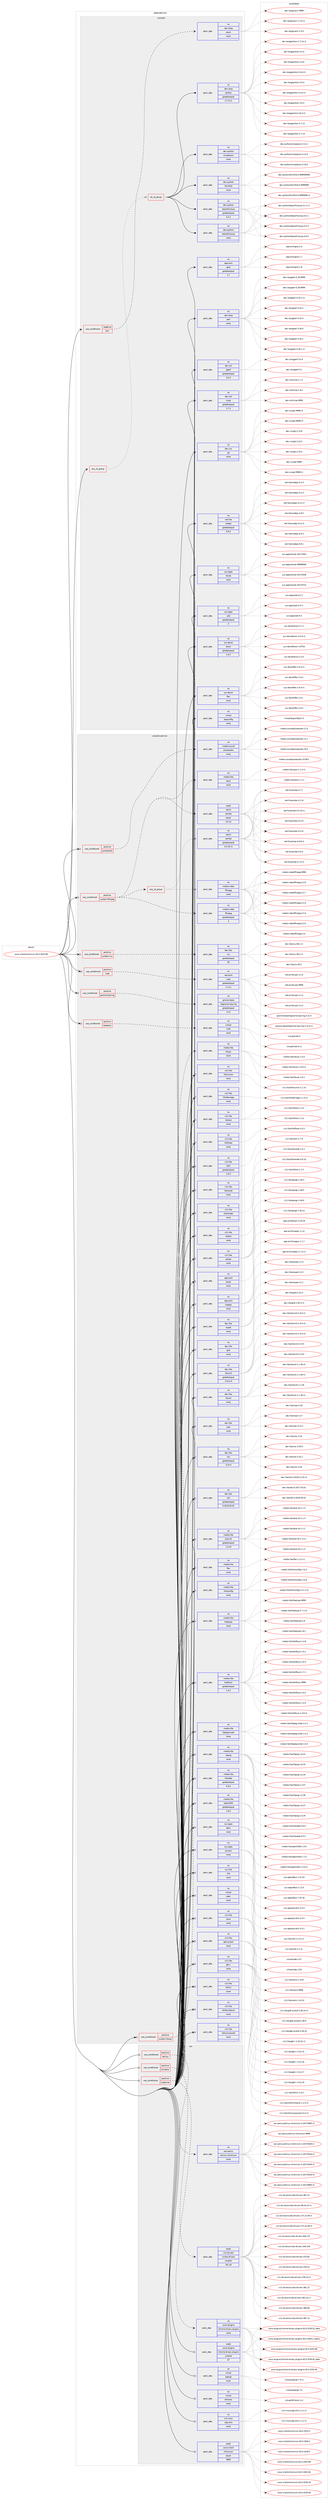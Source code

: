 digraph prolog {

# *************
# Graph options
# *************

newrank=true;
concentrate=true;
compound=true;
graph [rankdir=LR,fontname=Helvetica,fontsize=10,ranksep=1.5];#, ranksep=2.5, nodesep=0.2];
edge  [arrowhead=vee];
node  [fontname=Helvetica,fontsize=10];

# **********
# The ebuild
# **********

subgraph cluster_leftcol {
color=gray;
rank=same;
label=<<i>ebuild</i>>;
id [label="www-client/chromium-62.0.3202.89", color=red, width=4, href="../www-client/chromium-62.0.3202.89.svg"];
}

# ****************
# The dependencies
# ****************

subgraph cluster_midcol {
color=gray;
label=<<i>dependencies</i>>;
subgraph cluster_compile {
fillcolor="#eeeeee";
style=filled;
label=<<i>compile</i>>;
subgraph any79 {
dependency7867 [label=<<TABLE BORDER="0" CELLBORDER="1" CELLSPACING="0" CELLPADDING="4"><TR><TD CELLPADDING="10">any_of_group</TD></TR></TABLE>>, shape=none, color=red];subgraph all6 {
dependency7868 [label=<<TABLE BORDER="0" CELLBORDER="1" CELLSPACING="0" CELLPADDING="4"><TR><TD CELLPADDING="10">all_of_group</TD></TR></TABLE>>, shape=none, color=red];subgraph pack6823 {
dependency7869 [label=<<TABLE BORDER="0" CELLBORDER="1" CELLSPACING="0" CELLPADDING="4" WIDTH="220"><TR><TD ROWSPAN="6" CELLPADDING="30">pack_dep</TD></TR><TR><TD WIDTH="110">no</TD></TR><TR><TD>dev-lang</TD></TR><TR><TD>python</TD></TR><TR><TD>greaterequal</TD></TR><TR><TD>2.7.5-r2</TD></TR></TABLE>>, shape=none, color=blue];
}
dependency7868:e -> dependency7869:w [weight=20,style="solid",arrowhead="inv"];
subgraph pack6824 {
dependency7870 [label=<<TABLE BORDER="0" CELLBORDER="1" CELLSPACING="0" CELLPADDING="4" WIDTH="220"><TR><TD ROWSPAN="6" CELLPADDING="30">pack_dep</TD></TR><TR><TD WIDTH="110">no</TD></TR><TR><TD>dev-python</TD></TR><TR><TD>beautifulsoup</TD></TR><TR><TD>none</TD></TR><TR><TD></TD></TR></TABLE>>, shape=none, color=blue];
}
dependency7868:e -> dependency7870:w [weight=20,style="solid",arrowhead="inv"];
subgraph pack6825 {
dependency7871 [label=<<TABLE BORDER="0" CELLBORDER="1" CELLSPACING="0" CELLPADDING="4" WIDTH="220"><TR><TD ROWSPAN="6" CELLPADDING="30">pack_dep</TD></TR><TR><TD WIDTH="110">no</TD></TR><TR><TD>dev-python</TD></TR><TR><TD>beautifulsoup</TD></TR><TR><TD>greaterequal</TD></TR><TR><TD>4.3.2</TD></TR></TABLE>>, shape=none, color=blue];
}
dependency7868:e -> dependency7871:w [weight=20,style="solid",arrowhead="inv"];
subgraph pack6826 {
dependency7872 [label=<<TABLE BORDER="0" CELLBORDER="1" CELLSPACING="0" CELLPADDING="4" WIDTH="220"><TR><TD ROWSPAN="6" CELLPADDING="30">pack_dep</TD></TR><TR><TD WIDTH="110">no</TD></TR><TR><TD>dev-python</TD></TR><TR><TD>html5lib</TD></TR><TR><TD>none</TD></TR><TR><TD></TD></TR></TABLE>>, shape=none, color=blue];
}
dependency7868:e -> dependency7872:w [weight=20,style="solid",arrowhead="inv"];
subgraph pack6827 {
dependency7873 [label=<<TABLE BORDER="0" CELLBORDER="1" CELLSPACING="0" CELLPADDING="4" WIDTH="220"><TR><TD ROWSPAN="6" CELLPADDING="30">pack_dep</TD></TR><TR><TD WIDTH="110">no</TD></TR><TR><TD>dev-python</TD></TR><TR><TD>simplejson</TD></TR><TR><TD>none</TD></TR><TR><TD></TD></TR></TABLE>>, shape=none, color=blue];
}
dependency7868:e -> dependency7873:w [weight=20,style="solid",arrowhead="inv"];
}
dependency7867:e -> dependency7868:w [weight=20,style="dotted",arrowhead="oinv"];
}
id:e -> dependency7867:w [weight=20,style="solid",arrowhead="vee"];
subgraph cond962 {
dependency7874 [label=<<TABLE BORDER="0" CELLBORDER="1" CELLSPACING="0" CELLPADDING="4"><TR><TD ROWSPAN="3" CELLPADDING="10">use_conditional</TD></TR><TR><TD>negative</TD></TR><TR><TD>arm</TD></TR></TABLE>>, shape=none, color=red];
subgraph pack6828 {
dependency7875 [label=<<TABLE BORDER="0" CELLBORDER="1" CELLSPACING="0" CELLPADDING="4" WIDTH="220"><TR><TD ROWSPAN="6" CELLPADDING="30">pack_dep</TD></TR><TR><TD WIDTH="110">no</TD></TR><TR><TD>dev-lang</TD></TR><TR><TD>yasm</TD></TR><TR><TD>none</TD></TR><TR><TD></TD></TR></TABLE>>, shape=none, color=blue];
}
dependency7874:e -> dependency7875:w [weight=20,style="dashed",arrowhead="vee"];
}
id:e -> dependency7874:w [weight=20,style="solid",arrowhead="vee"];
subgraph pack6829 {
dependency7876 [label=<<TABLE BORDER="0" CELLBORDER="1" CELLSPACING="0" CELLPADDING="4" WIDTH="220"><TR><TD ROWSPAN="6" CELLPADDING="30">pack_dep</TD></TR><TR><TD WIDTH="110">no</TD></TR><TR><TD>app-arch</TD></TR><TR><TD>gzip</TD></TR><TR><TD>greaterequal</TD></TR><TR><TD>1.7</TD></TR></TABLE>>, shape=none, color=blue];
}
id:e -> dependency7876:w [weight=20,style="solid",arrowhead="vee"];
subgraph pack6830 {
dependency7877 [label=<<TABLE BORDER="0" CELLBORDER="1" CELLSPACING="0" CELLPADDING="4" WIDTH="220"><TR><TD ROWSPAN="6" CELLPADDING="30">pack_dep</TD></TR><TR><TD WIDTH="110">no</TD></TR><TR><TD>dev-lang</TD></TR><TR><TD>perl</TD></TR><TR><TD>none</TD></TR><TR><TD></TD></TR></TABLE>>, shape=none, color=blue];
}
id:e -> dependency7877:w [weight=20,style="solid",arrowhead="vee"];
subgraph pack6831 {
dependency7878 [label=<<TABLE BORDER="0" CELLBORDER="1" CELLSPACING="0" CELLPADDING="4" WIDTH="220"><TR><TD ROWSPAN="6" CELLPADDING="30">pack_dep</TD></TR><TR><TD WIDTH="110">no</TD></TR><TR><TD>dev-util</TD></TR><TR><TD>gperf</TD></TR><TR><TD>greaterequal</TD></TR><TR><TD>3.0.3</TD></TR></TABLE>>, shape=none, color=blue];
}
id:e -> dependency7878:w [weight=20,style="solid",arrowhead="vee"];
subgraph pack6832 {
dependency7879 [label=<<TABLE BORDER="0" CELLBORDER="1" CELLSPACING="0" CELLPADDING="4" WIDTH="220"><TR><TD ROWSPAN="6" CELLPADDING="30">pack_dep</TD></TR><TR><TD WIDTH="110">no</TD></TR><TR><TD>dev-util</TD></TR><TR><TD>ninja</TD></TR><TR><TD>greaterequal</TD></TR><TR><TD>1.7.2</TD></TR></TABLE>>, shape=none, color=blue];
}
id:e -> dependency7879:w [weight=20,style="solid",arrowhead="vee"];
subgraph pack6833 {
dependency7880 [label=<<TABLE BORDER="0" CELLBORDER="1" CELLSPACING="0" CELLPADDING="4" WIDTH="220"><TR><TD ROWSPAN="6" CELLPADDING="30">pack_dep</TD></TR><TR><TD WIDTH="110">no</TD></TR><TR><TD>dev-vcs</TD></TR><TR><TD>git</TD></TR><TR><TD>none</TD></TR><TR><TD></TD></TR></TABLE>>, shape=none, color=blue];
}
id:e -> dependency7880:w [weight=20,style="solid",arrowhead="vee"];
subgraph pack6834 {
dependency7881 [label=<<TABLE BORDER="0" CELLBORDER="1" CELLSPACING="0" CELLPADDING="4" WIDTH="220"><TR><TD ROWSPAN="6" CELLPADDING="30">pack_dep</TD></TR><TR><TD WIDTH="110">no</TD></TR><TR><TD>net-libs</TD></TR><TR><TD>nodejs</TD></TR><TR><TD>greaterequal</TD></TR><TR><TD>6.9.4</TD></TR></TABLE>>, shape=none, color=blue];
}
id:e -> dependency7881:w [weight=20,style="solid",arrowhead="vee"];
subgraph pack6835 {
dependency7882 [label=<<TABLE BORDER="0" CELLBORDER="1" CELLSPACING="0" CELLPADDING="4" WIDTH="220"><TR><TD ROWSPAN="6" CELLPADDING="30">pack_dep</TD></TR><TR><TD WIDTH="110">no</TD></TR><TR><TD>sys-apps</TD></TR><TR><TD>hwids</TD></TR><TR><TD>none</TD></TR><TR><TD></TD></TR></TABLE>>, shape=none, color=blue];
}
id:e -> dependency7882:w [weight=20,style="solid",arrowhead="vee"];
subgraph pack6836 {
dependency7883 [label=<<TABLE BORDER="0" CELLBORDER="1" CELLSPACING="0" CELLPADDING="4" WIDTH="220"><TR><TD ROWSPAN="6" CELLPADDING="30">pack_dep</TD></TR><TR><TD WIDTH="110">no</TD></TR><TR><TD>sys-apps</TD></TR><TR><TD>sed</TD></TR><TR><TD>greaterequal</TD></TR><TR><TD>4</TD></TR></TABLE>>, shape=none, color=blue];
}
id:e -> dependency7883:w [weight=20,style="solid",arrowhead="vee"];
subgraph pack6837 {
dependency7884 [label=<<TABLE BORDER="0" CELLBORDER="1" CELLSPACING="0" CELLPADDING="4" WIDTH="220"><TR><TD ROWSPAN="6" CELLPADDING="30">pack_dep</TD></TR><TR><TD WIDTH="110">no</TD></TR><TR><TD>sys-devel</TD></TR><TR><TD>bison</TD></TR><TR><TD>greaterequal</TD></TR><TR><TD>2.4.3</TD></TR></TABLE>>, shape=none, color=blue];
}
id:e -> dependency7884:w [weight=20,style="solid",arrowhead="vee"];
subgraph pack6838 {
dependency7885 [label=<<TABLE BORDER="0" CELLBORDER="1" CELLSPACING="0" CELLPADDING="4" WIDTH="220"><TR><TD ROWSPAN="6" CELLPADDING="30">pack_dep</TD></TR><TR><TD WIDTH="110">no</TD></TR><TR><TD>sys-devel</TD></TR><TR><TD>flex</TD></TR><TR><TD>none</TD></TR><TR><TD></TD></TR></TABLE>>, shape=none, color=blue];
}
id:e -> dependency7885:w [weight=20,style="solid",arrowhead="vee"];
subgraph pack6839 {
dependency7886 [label=<<TABLE BORDER="0" CELLBORDER="1" CELLSPACING="0" CELLPADDING="4" WIDTH="220"><TR><TD ROWSPAN="6" CELLPADDING="30">pack_dep</TD></TR><TR><TD WIDTH="110">no</TD></TR><TR><TD>virtual</TD></TR><TR><TD>pkgconfig</TD></TR><TR><TD>none</TD></TR><TR><TD></TD></TR></TABLE>>, shape=none, color=blue];
}
id:e -> dependency7886:w [weight=20,style="solid",arrowhead="vee"];
}
subgraph cluster_compileandrun {
fillcolor="#eeeeee";
style=filled;
label=<<i>compile and run</i>>;
subgraph cond963 {
dependency7887 [label=<<TABLE BORDER="0" CELLBORDER="1" CELLSPACING="0" CELLPADDING="4"><TR><TD ROWSPAN="3" CELLPADDING="10">use_conditional</TD></TR><TR><TD>positive</TD></TR><TR><TD>cups</TD></TR></TABLE>>, shape=none, color=red];
subgraph pack6840 {
dependency7888 [label=<<TABLE BORDER="0" CELLBORDER="1" CELLSPACING="0" CELLPADDING="4" WIDTH="220"><TR><TD ROWSPAN="6" CELLPADDING="30">pack_dep</TD></TR><TR><TD WIDTH="110">no</TD></TR><TR><TD>net-print</TD></TR><TR><TD>cups</TD></TR><TR><TD>greaterequal</TD></TR><TR><TD>1.3.11</TD></TR></TABLE>>, shape=none, color=blue];
}
dependency7887:e -> dependency7888:w [weight=20,style="dashed",arrowhead="vee"];
}
id:e -> dependency7887:w [weight=20,style="solid",arrowhead="odotvee"];
subgraph cond964 {
dependency7889 [label=<<TABLE BORDER="0" CELLBORDER="1" CELLSPACING="0" CELLPADDING="4"><TR><TD ROWSPAN="3" CELLPADDING="10">use_conditional</TD></TR><TR><TD>positive</TD></TR><TR><TD>gnome-keyring</TD></TR></TABLE>>, shape=none, color=red];
subgraph pack6841 {
dependency7890 [label=<<TABLE BORDER="0" CELLBORDER="1" CELLSPACING="0" CELLPADDING="4" WIDTH="220"><TR><TD ROWSPAN="6" CELLPADDING="30">pack_dep</TD></TR><TR><TD WIDTH="110">no</TD></TR><TR><TD>gnome-base</TD></TR><TR><TD>libgnome-keyring</TD></TR><TR><TD>greaterequal</TD></TR><TR><TD>3.12</TD></TR></TABLE>>, shape=none, color=blue];
}
dependency7889:e -> dependency7890:w [weight=20,style="dashed",arrowhead="vee"];
}
id:e -> dependency7889:w [weight=20,style="solid",arrowhead="odotvee"];
subgraph cond965 {
dependency7891 [label=<<TABLE BORDER="0" CELLBORDER="1" CELLSPACING="0" CELLPADDING="4"><TR><TD ROWSPAN="3" CELLPADDING="10">use_conditional</TD></TR><TR><TD>positive</TD></TR><TR><TD>kerberos</TD></TR></TABLE>>, shape=none, color=red];
subgraph pack6842 {
dependency7892 [label=<<TABLE BORDER="0" CELLBORDER="1" CELLSPACING="0" CELLPADDING="4" WIDTH="220"><TR><TD ROWSPAN="6" CELLPADDING="30">pack_dep</TD></TR><TR><TD WIDTH="110">no</TD></TR><TR><TD>virtual</TD></TR><TR><TD>krb5</TD></TR><TR><TD>none</TD></TR><TR><TD></TD></TR></TABLE>>, shape=none, color=blue];
}
dependency7891:e -> dependency7892:w [weight=20,style="dashed",arrowhead="vee"];
}
id:e -> dependency7891:w [weight=20,style="solid",arrowhead="odotvee"];
subgraph cond966 {
dependency7893 [label=<<TABLE BORDER="0" CELLBORDER="1" CELLSPACING="0" CELLPADDING="4"><TR><TD ROWSPAN="3" CELLPADDING="10">use_conditional</TD></TR><TR><TD>positive</TD></TR><TR><TD>pulseaudio</TD></TR></TABLE>>, shape=none, color=red];
subgraph pack6843 {
dependency7894 [label=<<TABLE BORDER="0" CELLBORDER="1" CELLSPACING="0" CELLPADDING="4" WIDTH="220"><TR><TD ROWSPAN="6" CELLPADDING="30">pack_dep</TD></TR><TR><TD WIDTH="110">no</TD></TR><TR><TD>media-sound</TD></TR><TR><TD>pulseaudio</TD></TR><TR><TD>none</TD></TR><TR><TD></TD></TR></TABLE>>, shape=none, color=blue];
}
dependency7893:e -> dependency7894:w [weight=20,style="dashed",arrowhead="vee"];
}
id:e -> dependency7893:w [weight=20,style="solid",arrowhead="odotvee"];
subgraph cond967 {
dependency7895 [label=<<TABLE BORDER="0" CELLBORDER="1" CELLSPACING="0" CELLPADDING="4"><TR><TD ROWSPAN="3" CELLPADDING="10">use_conditional</TD></TR><TR><TD>positive</TD></TR><TR><TD>system-ffmpeg</TD></TR></TABLE>>, shape=none, color=red];
subgraph pack6844 {
dependency7896 [label=<<TABLE BORDER="0" CELLBORDER="1" CELLSPACING="0" CELLPADDING="4" WIDTH="220"><TR><TD ROWSPAN="6" CELLPADDING="30">pack_dep</TD></TR><TR><TD WIDTH="110">no</TD></TR><TR><TD>media-video</TD></TR><TR><TD>ffmpeg</TD></TR><TR><TD>greaterequal</TD></TR><TR><TD>3</TD></TR></TABLE>>, shape=none, color=blue];
}
dependency7895:e -> dependency7896:w [weight=20,style="dashed",arrowhead="vee"];
subgraph any80 {
dependency7897 [label=<<TABLE BORDER="0" CELLBORDER="1" CELLSPACING="0" CELLPADDING="4"><TR><TD CELLPADDING="10">any_of_group</TD></TR></TABLE>>, shape=none, color=red];subgraph pack6845 {
dependency7898 [label=<<TABLE BORDER="0" CELLBORDER="1" CELLSPACING="0" CELLPADDING="4" WIDTH="220"><TR><TD ROWSPAN="6" CELLPADDING="30">pack_dep</TD></TR><TR><TD WIDTH="110">no</TD></TR><TR><TD>media-video</TD></TR><TR><TD>ffmpeg</TD></TR><TR><TD>none</TD></TR><TR><TD></TD></TR></TABLE>>, shape=none, color=blue];
}
dependency7897:e -> dependency7898:w [weight=20,style="dotted",arrowhead="oinv"];
subgraph pack6846 {
dependency7899 [label=<<TABLE BORDER="0" CELLBORDER="1" CELLSPACING="0" CELLPADDING="4" WIDTH="220"><TR><TD ROWSPAN="6" CELLPADDING="30">pack_dep</TD></TR><TR><TD WIDTH="110">no</TD></TR><TR><TD>net-fs</TD></TR><TR><TD>samba</TD></TR><TR><TD>greaterequal</TD></TR><TR><TD>4.5.10-r1</TD></TR></TABLE>>, shape=none, color=blue];
}
dependency7897:e -> dependency7899:w [weight=20,style="dotted",arrowhead="oinv"];
}
dependency7895:e -> dependency7897:w [weight=20,style="dashed",arrowhead="vee"];
subgraph pack6847 {
dependency7900 [label=<<TABLE BORDER="0" CELLBORDER="1" CELLSPACING="0" CELLPADDING="4" WIDTH="220"><TR><TD ROWSPAN="6" CELLPADDING="30">pack_dep</TD></TR><TR><TD WIDTH="110">weak</TD></TR><TR><TD>net-fs</TD></TR><TR><TD>samba</TD></TR><TR><TD>equal</TD></TR><TR><TD>4.5.12</TD></TR></TABLE>>, shape=none, color=blue];
}
dependency7895:e -> dependency7900:w [weight=20,style="dashed",arrowhead="vee"];
subgraph pack6848 {
dependency7901 [label=<<TABLE BORDER="0" CELLBORDER="1" CELLSPACING="0" CELLPADDING="4" WIDTH="220"><TR><TD ROWSPAN="6" CELLPADDING="30">pack_dep</TD></TR><TR><TD WIDTH="110">no</TD></TR><TR><TD>media-libs</TD></TR><TR><TD>opus</TD></TR><TR><TD>none</TD></TR><TR><TD></TD></TR></TABLE>>, shape=none, color=blue];
}
dependency7895:e -> dependency7901:w [weight=20,style="dashed",arrowhead="vee"];
}
id:e -> dependency7895:w [weight=20,style="solid",arrowhead="odotvee"];
subgraph cond968 {
dependency7902 [label=<<TABLE BORDER="0" CELLBORDER="1" CELLSPACING="0" CELLPADDING="4"><TR><TD ROWSPAN="3" CELLPADDING="10">use_conditional</TD></TR><TR><TD>positive</TD></TR><TR><TD>system-icu</TD></TR></TABLE>>, shape=none, color=red];
subgraph pack6849 {
dependency7903 [label=<<TABLE BORDER="0" CELLBORDER="1" CELLSPACING="0" CELLPADDING="4" WIDTH="220"><TR><TD ROWSPAN="6" CELLPADDING="30">pack_dep</TD></TR><TR><TD WIDTH="110">no</TD></TR><TR><TD>dev-libs</TD></TR><TR><TD>icu</TD></TR><TR><TD>greaterequal</TD></TR><TR><TD>59</TD></TR></TABLE>>, shape=none, color=blue];
}
dependency7902:e -> dependency7903:w [weight=20,style="dashed",arrowhead="vee"];
}
id:e -> dependency7902:w [weight=20,style="solid",arrowhead="odotvee"];
subgraph cond969 {
dependency7904 [label=<<TABLE BORDER="0" CELLBORDER="1" CELLSPACING="0" CELLPADDING="4"><TR><TD ROWSPAN="3" CELLPADDING="10">use_conditional</TD></TR><TR><TD>positive</TD></TR><TR><TD>system-libvpx</TD></TR></TABLE>>, shape=none, color=red];
subgraph pack6850 {
dependency7905 [label=<<TABLE BORDER="0" CELLBORDER="1" CELLSPACING="0" CELLPADDING="4" WIDTH="220"><TR><TD ROWSPAN="6" CELLPADDING="30">pack_dep</TD></TR><TR><TD WIDTH="110">no</TD></TR><TR><TD>media-libs</TD></TR><TR><TD>libvpx</TD></TR><TR><TD>none</TD></TR><TR><TD></TD></TR></TABLE>>, shape=none, color=blue];
}
dependency7904:e -> dependency7905:w [weight=20,style="dashed",arrowhead="vee"];
}
id:e -> dependency7904:w [weight=20,style="solid",arrowhead="odotvee"];
subgraph pack6851 {
dependency7906 [label=<<TABLE BORDER="0" CELLBORDER="1" CELLSPACING="0" CELLPADDING="4" WIDTH="220"><TR><TD ROWSPAN="6" CELLPADDING="30">pack_dep</TD></TR><TR><TD WIDTH="110">no</TD></TR><TR><TD>app-arch</TD></TR><TR><TD>bzip2</TD></TR><TR><TD>none</TD></TR><TR><TD></TD></TR></TABLE>>, shape=none, color=blue];
}
id:e -> dependency7906:w [weight=20,style="solid",arrowhead="odotvee"];
subgraph pack6852 {
dependency7907 [label=<<TABLE BORDER="0" CELLBORDER="1" CELLSPACING="0" CELLPADDING="4" WIDTH="220"><TR><TD ROWSPAN="6" CELLPADDING="30">pack_dep</TD></TR><TR><TD WIDTH="110">no</TD></TR><TR><TD>app-arch</TD></TR><TR><TD>snappy</TD></TR><TR><TD>none</TD></TR><TR><TD></TD></TR></TABLE>>, shape=none, color=blue];
}
id:e -> dependency7907:w [weight=20,style="solid",arrowhead="odotvee"];
subgraph pack6853 {
dependency7908 [label=<<TABLE BORDER="0" CELLBORDER="1" CELLSPACING="0" CELLPADDING="4" WIDTH="220"><TR><TD ROWSPAN="6" CELLPADDING="30">pack_dep</TD></TR><TR><TD WIDTH="110">no</TD></TR><TR><TD>dev-libs</TD></TR><TR><TD>expat</TD></TR><TR><TD>none</TD></TR><TR><TD></TD></TR></TABLE>>, shape=none, color=blue];
}
id:e -> dependency7908:w [weight=20,style="solid",arrowhead="odotvee"];
subgraph pack6854 {
dependency7909 [label=<<TABLE BORDER="0" CELLBORDER="1" CELLSPACING="0" CELLPADDING="4" WIDTH="220"><TR><TD ROWSPAN="6" CELLPADDING="30">pack_dep</TD></TR><TR><TD WIDTH="110">no</TD></TR><TR><TD>dev-libs</TD></TR><TR><TD>glib</TD></TR><TR><TD>none</TD></TR><TR><TD></TD></TR></TABLE>>, shape=none, color=blue];
}
id:e -> dependency7909:w [weight=20,style="solid",arrowhead="odotvee"];
subgraph pack6855 {
dependency7910 [label=<<TABLE BORDER="0" CELLBORDER="1" CELLSPACING="0" CELLPADDING="4" WIDTH="220"><TR><TD ROWSPAN="6" CELLPADDING="30">pack_dep</TD></TR><TR><TD WIDTH="110">no</TD></TR><TR><TD>dev-libs</TD></TR><TR><TD>libxml2</TD></TR><TR><TD>greaterequal</TD></TR><TR><TD>2.9.4-r3</TD></TR></TABLE>>, shape=none, color=blue];
}
id:e -> dependency7910:w [weight=20,style="solid",arrowhead="odotvee"];
subgraph pack6856 {
dependency7911 [label=<<TABLE BORDER="0" CELLBORDER="1" CELLSPACING="0" CELLPADDING="4" WIDTH="220"><TR><TD ROWSPAN="6" CELLPADDING="30">pack_dep</TD></TR><TR><TD WIDTH="110">no</TD></TR><TR><TD>dev-libs</TD></TR><TR><TD>libxslt</TD></TR><TR><TD>none</TD></TR><TR><TD></TD></TR></TABLE>>, shape=none, color=blue];
}
id:e -> dependency7911:w [weight=20,style="solid",arrowhead="odotvee"];
subgraph pack6857 {
dependency7912 [label=<<TABLE BORDER="0" CELLBORDER="1" CELLSPACING="0" CELLPADDING="4" WIDTH="220"><TR><TD ROWSPAN="6" CELLPADDING="30">pack_dep</TD></TR><TR><TD WIDTH="110">no</TD></TR><TR><TD>dev-libs</TD></TR><TR><TD>nspr</TD></TR><TR><TD>none</TD></TR><TR><TD></TD></TR></TABLE>>, shape=none, color=blue];
}
id:e -> dependency7912:w [weight=20,style="solid",arrowhead="odotvee"];
subgraph pack6858 {
dependency7913 [label=<<TABLE BORDER="0" CELLBORDER="1" CELLSPACING="0" CELLPADDING="4" WIDTH="220"><TR><TD ROWSPAN="6" CELLPADDING="30">pack_dep</TD></TR><TR><TD WIDTH="110">no</TD></TR><TR><TD>dev-libs</TD></TR><TR><TD>nss</TD></TR><TR><TD>greaterequal</TD></TR><TR><TD>3.14.3</TD></TR></TABLE>>, shape=none, color=blue];
}
id:e -> dependency7913:w [weight=20,style="solid",arrowhead="odotvee"];
subgraph pack6859 {
dependency7914 [label=<<TABLE BORDER="0" CELLBORDER="1" CELLSPACING="0" CELLPADDING="4" WIDTH="220"><TR><TD ROWSPAN="6" CELLPADDING="30">pack_dep</TD></TR><TR><TD WIDTH="110">no</TD></TR><TR><TD>dev-libs</TD></TR><TR><TD>re2</TD></TR><TR><TD>greaterequal</TD></TR><TR><TD>0.2016.05.01</TD></TR></TABLE>>, shape=none, color=blue];
}
id:e -> dependency7914:w [weight=20,style="solid",arrowhead="odotvee"];
subgraph pack6860 {
dependency7915 [label=<<TABLE BORDER="0" CELLBORDER="1" CELLSPACING="0" CELLPADDING="4" WIDTH="220"><TR><TD ROWSPAN="6" CELLPADDING="30">pack_dep</TD></TR><TR><TD WIDTH="110">no</TD></TR><TR><TD>media-libs</TD></TR><TR><TD>alsa-lib</TD></TR><TR><TD>greaterequal</TD></TR><TR><TD>1.0.19</TD></TR></TABLE>>, shape=none, color=blue];
}
id:e -> dependency7915:w [weight=20,style="solid",arrowhead="odotvee"];
subgraph pack6861 {
dependency7916 [label=<<TABLE BORDER="0" CELLBORDER="1" CELLSPACING="0" CELLPADDING="4" WIDTH="220"><TR><TD ROWSPAN="6" CELLPADDING="30">pack_dep</TD></TR><TR><TD WIDTH="110">no</TD></TR><TR><TD>media-libs</TD></TR><TR><TD>flac</TD></TR><TR><TD>none</TD></TR><TR><TD></TD></TR></TABLE>>, shape=none, color=blue];
}
id:e -> dependency7916:w [weight=20,style="solid",arrowhead="odotvee"];
subgraph pack6862 {
dependency7917 [label=<<TABLE BORDER="0" CELLBORDER="1" CELLSPACING="0" CELLPADDING="4" WIDTH="220"><TR><TD ROWSPAN="6" CELLPADDING="30">pack_dep</TD></TR><TR><TD WIDTH="110">no</TD></TR><TR><TD>media-libs</TD></TR><TR><TD>fontconfig</TD></TR><TR><TD>none</TD></TR><TR><TD></TD></TR></TABLE>>, shape=none, color=blue];
}
id:e -> dependency7917:w [weight=20,style="solid",arrowhead="odotvee"];
subgraph pack6863 {
dependency7918 [label=<<TABLE BORDER="0" CELLBORDER="1" CELLSPACING="0" CELLPADDING="4" WIDTH="220"><TR><TD ROWSPAN="6" CELLPADDING="30">pack_dep</TD></TR><TR><TD WIDTH="110">no</TD></TR><TR><TD>media-libs</TD></TR><TR><TD>freetype</TD></TR><TR><TD>none</TD></TR><TR><TD></TD></TR></TABLE>>, shape=none, color=blue];
}
id:e -> dependency7918:w [weight=20,style="solid",arrowhead="odotvee"];
subgraph pack6864 {
dependency7919 [label=<<TABLE BORDER="0" CELLBORDER="1" CELLSPACING="0" CELLPADDING="4" WIDTH="220"><TR><TD ROWSPAN="6" CELLPADDING="30">pack_dep</TD></TR><TR><TD WIDTH="110">no</TD></TR><TR><TD>media-libs</TD></TR><TR><TD>harfbuzz</TD></TR><TR><TD>greaterequal</TD></TR><TR><TD>1.4.2</TD></TR></TABLE>>, shape=none, color=blue];
}
id:e -> dependency7919:w [weight=20,style="solid",arrowhead="odotvee"];
subgraph pack6865 {
dependency7920 [label=<<TABLE BORDER="0" CELLBORDER="1" CELLSPACING="0" CELLPADDING="4" WIDTH="220"><TR><TD ROWSPAN="6" CELLPADDING="30">pack_dep</TD></TR><TR><TD WIDTH="110">no</TD></TR><TR><TD>media-libs</TD></TR><TR><TD>libjpeg-turbo</TD></TR><TR><TD>none</TD></TR><TR><TD></TD></TR></TABLE>>, shape=none, color=blue];
}
id:e -> dependency7920:w [weight=20,style="solid",arrowhead="odotvee"];
subgraph pack6866 {
dependency7921 [label=<<TABLE BORDER="0" CELLBORDER="1" CELLSPACING="0" CELLPADDING="4" WIDTH="220"><TR><TD ROWSPAN="6" CELLPADDING="30">pack_dep</TD></TR><TR><TD WIDTH="110">no</TD></TR><TR><TD>media-libs</TD></TR><TR><TD>libpng</TD></TR><TR><TD>none</TD></TR><TR><TD></TD></TR></TABLE>>, shape=none, color=blue];
}
id:e -> dependency7921:w [weight=20,style="solid",arrowhead="odotvee"];
subgraph pack6867 {
dependency7922 [label=<<TABLE BORDER="0" CELLBORDER="1" CELLSPACING="0" CELLPADDING="4" WIDTH="220"><TR><TD ROWSPAN="6" CELLPADDING="30">pack_dep</TD></TR><TR><TD WIDTH="110">no</TD></TR><TR><TD>media-libs</TD></TR><TR><TD>libwebp</TD></TR><TR><TD>greaterequal</TD></TR><TR><TD>0.4.0</TD></TR></TABLE>>, shape=none, color=blue];
}
id:e -> dependency7922:w [weight=20,style="solid",arrowhead="odotvee"];
subgraph pack6868 {
dependency7923 [label=<<TABLE BORDER="0" CELLBORDER="1" CELLSPACING="0" CELLPADDING="4" WIDTH="220"><TR><TD ROWSPAN="6" CELLPADDING="30">pack_dep</TD></TR><TR><TD WIDTH="110">no</TD></TR><TR><TD>media-libs</TD></TR><TR><TD>openh264</TD></TR><TR><TD>greaterequal</TD></TR><TR><TD>1.6.0</TD></TR></TABLE>>, shape=none, color=blue];
}
id:e -> dependency7923:w [weight=20,style="solid",arrowhead="odotvee"];
subgraph pack6869 {
dependency7924 [label=<<TABLE BORDER="0" CELLBORDER="1" CELLSPACING="0" CELLPADDING="4" WIDTH="220"><TR><TD ROWSPAN="6" CELLPADDING="30">pack_dep</TD></TR><TR><TD WIDTH="110">no</TD></TR><TR><TD>sys-apps</TD></TR><TR><TD>dbus</TD></TR><TR><TD>none</TD></TR><TR><TD></TD></TR></TABLE>>, shape=none, color=blue];
}
id:e -> dependency7924:w [weight=20,style="solid",arrowhead="odotvee"];
subgraph pack6870 {
dependency7925 [label=<<TABLE BORDER="0" CELLBORDER="1" CELLSPACING="0" CELLPADDING="4" WIDTH="220"><TR><TD ROWSPAN="6" CELLPADDING="30">pack_dep</TD></TR><TR><TD WIDTH="110">no</TD></TR><TR><TD>sys-apps</TD></TR><TR><TD>pciutils</TD></TR><TR><TD>none</TD></TR><TR><TD></TD></TR></TABLE>>, shape=none, color=blue];
}
id:e -> dependency7925:w [weight=20,style="solid",arrowhead="odotvee"];
subgraph pack6871 {
dependency7926 [label=<<TABLE BORDER="0" CELLBORDER="1" CELLSPACING="0" CELLPADDING="4" WIDTH="220"><TR><TD ROWSPAN="6" CELLPADDING="30">pack_dep</TD></TR><TR><TD WIDTH="110">no</TD></TR><TR><TD>sys-libs</TD></TR><TR><TD>zlib</TD></TR><TR><TD>none</TD></TR><TR><TD></TD></TR></TABLE>>, shape=none, color=blue];
}
id:e -> dependency7926:w [weight=20,style="solid",arrowhead="odotvee"];
subgraph pack6872 {
dependency7927 [label=<<TABLE BORDER="0" CELLBORDER="1" CELLSPACING="0" CELLPADDING="4" WIDTH="220"><TR><TD ROWSPAN="6" CELLPADDING="30">pack_dep</TD></TR><TR><TD WIDTH="110">no</TD></TR><TR><TD>virtual</TD></TR><TR><TD>udev</TD></TR><TR><TD>none</TD></TR><TR><TD></TD></TR></TABLE>>, shape=none, color=blue];
}
id:e -> dependency7927:w [weight=20,style="solid",arrowhead="odotvee"];
subgraph pack6873 {
dependency7928 [label=<<TABLE BORDER="0" CELLBORDER="1" CELLSPACING="0" CELLPADDING="4" WIDTH="220"><TR><TD ROWSPAN="6" CELLPADDING="30">pack_dep</TD></TR><TR><TD WIDTH="110">no</TD></TR><TR><TD>x11-libs</TD></TR><TR><TD>cairo</TD></TR><TR><TD>none</TD></TR><TR><TD></TD></TR></TABLE>>, shape=none, color=blue];
}
id:e -> dependency7928:w [weight=20,style="solid",arrowhead="odotvee"];
subgraph pack6874 {
dependency7929 [label=<<TABLE BORDER="0" CELLBORDER="1" CELLSPACING="0" CELLPADDING="4" WIDTH="220"><TR><TD ROWSPAN="6" CELLPADDING="30">pack_dep</TD></TR><TR><TD WIDTH="110">no</TD></TR><TR><TD>x11-libs</TD></TR><TR><TD>gdk-pixbuf</TD></TR><TR><TD>none</TD></TR><TR><TD></TD></TR></TABLE>>, shape=none, color=blue];
}
id:e -> dependency7929:w [weight=20,style="solid",arrowhead="odotvee"];
subgraph pack6875 {
dependency7930 [label=<<TABLE BORDER="0" CELLBORDER="1" CELLSPACING="0" CELLPADDING="4" WIDTH="220"><TR><TD ROWSPAN="6" CELLPADDING="30">pack_dep</TD></TR><TR><TD WIDTH="110">no</TD></TR><TR><TD>x11-libs</TD></TR><TR><TD>gtk+</TD></TR><TR><TD>none</TD></TR><TR><TD></TD></TR></TABLE>>, shape=none, color=blue];
}
id:e -> dependency7930:w [weight=20,style="solid",arrowhead="odotvee"];
subgraph pack6876 {
dependency7931 [label=<<TABLE BORDER="0" CELLBORDER="1" CELLSPACING="0" CELLPADDING="4" WIDTH="220"><TR><TD ROWSPAN="6" CELLPADDING="30">pack_dep</TD></TR><TR><TD WIDTH="110">no</TD></TR><TR><TD>x11-libs</TD></TR><TR><TD>libX11</TD></TR><TR><TD>none</TD></TR><TR><TD></TD></TR></TABLE>>, shape=none, color=blue];
}
id:e -> dependency7931:w [weight=20,style="solid",arrowhead="odotvee"];
subgraph pack6877 {
dependency7932 [label=<<TABLE BORDER="0" CELLBORDER="1" CELLSPACING="0" CELLPADDING="4" WIDTH="220"><TR><TD ROWSPAN="6" CELLPADDING="30">pack_dep</TD></TR><TR><TD WIDTH="110">no</TD></TR><TR><TD>x11-libs</TD></TR><TR><TD>libXScrnSaver</TD></TR><TR><TD>none</TD></TR><TR><TD></TD></TR></TABLE>>, shape=none, color=blue];
}
id:e -> dependency7932:w [weight=20,style="solid",arrowhead="odotvee"];
subgraph pack6878 {
dependency7933 [label=<<TABLE BORDER="0" CELLBORDER="1" CELLSPACING="0" CELLPADDING="4" WIDTH="220"><TR><TD ROWSPAN="6" CELLPADDING="30">pack_dep</TD></TR><TR><TD WIDTH="110">no</TD></TR><TR><TD>x11-libs</TD></TR><TR><TD>libXcomposite</TD></TR><TR><TD>none</TD></TR><TR><TD></TD></TR></TABLE>>, shape=none, color=blue];
}
id:e -> dependency7933:w [weight=20,style="solid",arrowhead="odotvee"];
subgraph pack6879 {
dependency7934 [label=<<TABLE BORDER="0" CELLBORDER="1" CELLSPACING="0" CELLPADDING="4" WIDTH="220"><TR><TD ROWSPAN="6" CELLPADDING="30">pack_dep</TD></TR><TR><TD WIDTH="110">no</TD></TR><TR><TD>x11-libs</TD></TR><TR><TD>libXcursor</TD></TR><TR><TD>none</TD></TR><TR><TD></TD></TR></TABLE>>, shape=none, color=blue];
}
id:e -> dependency7934:w [weight=20,style="solid",arrowhead="odotvee"];
subgraph pack6880 {
dependency7935 [label=<<TABLE BORDER="0" CELLBORDER="1" CELLSPACING="0" CELLPADDING="4" WIDTH="220"><TR><TD ROWSPAN="6" CELLPADDING="30">pack_dep</TD></TR><TR><TD WIDTH="110">no</TD></TR><TR><TD>x11-libs</TD></TR><TR><TD>libXdamage</TD></TR><TR><TD>none</TD></TR><TR><TD></TD></TR></TABLE>>, shape=none, color=blue];
}
id:e -> dependency7935:w [weight=20,style="solid",arrowhead="odotvee"];
subgraph pack6881 {
dependency7936 [label=<<TABLE BORDER="0" CELLBORDER="1" CELLSPACING="0" CELLPADDING="4" WIDTH="220"><TR><TD ROWSPAN="6" CELLPADDING="30">pack_dep</TD></TR><TR><TD WIDTH="110">no</TD></TR><TR><TD>x11-libs</TD></TR><TR><TD>libXext</TD></TR><TR><TD>none</TD></TR><TR><TD></TD></TR></TABLE>>, shape=none, color=blue];
}
id:e -> dependency7936:w [weight=20,style="solid",arrowhead="odotvee"];
subgraph pack6882 {
dependency7937 [label=<<TABLE BORDER="0" CELLBORDER="1" CELLSPACING="0" CELLPADDING="4" WIDTH="220"><TR><TD ROWSPAN="6" CELLPADDING="30">pack_dep</TD></TR><TR><TD WIDTH="110">no</TD></TR><TR><TD>x11-libs</TD></TR><TR><TD>libXfixes</TD></TR><TR><TD>none</TD></TR><TR><TD></TD></TR></TABLE>>, shape=none, color=blue];
}
id:e -> dependency7937:w [weight=20,style="solid",arrowhead="odotvee"];
subgraph pack6883 {
dependency7938 [label=<<TABLE BORDER="0" CELLBORDER="1" CELLSPACING="0" CELLPADDING="4" WIDTH="220"><TR><TD ROWSPAN="6" CELLPADDING="30">pack_dep</TD></TR><TR><TD WIDTH="110">no</TD></TR><TR><TD>x11-libs</TD></TR><TR><TD>libXi</TD></TR><TR><TD>greaterequal</TD></TR><TR><TD>1.6.0</TD></TR></TABLE>>, shape=none, color=blue];
}
id:e -> dependency7938:w [weight=20,style="solid",arrowhead="odotvee"];
subgraph pack6884 {
dependency7939 [label=<<TABLE BORDER="0" CELLBORDER="1" CELLSPACING="0" CELLPADDING="4" WIDTH="220"><TR><TD ROWSPAN="6" CELLPADDING="30">pack_dep</TD></TR><TR><TD WIDTH="110">no</TD></TR><TR><TD>x11-libs</TD></TR><TR><TD>libXrandr</TD></TR><TR><TD>none</TD></TR><TR><TD></TD></TR></TABLE>>, shape=none, color=blue];
}
id:e -> dependency7939:w [weight=20,style="solid",arrowhead="odotvee"];
subgraph pack6885 {
dependency7940 [label=<<TABLE BORDER="0" CELLBORDER="1" CELLSPACING="0" CELLPADDING="4" WIDTH="220"><TR><TD ROWSPAN="6" CELLPADDING="30">pack_dep</TD></TR><TR><TD WIDTH="110">no</TD></TR><TR><TD>x11-libs</TD></TR><TR><TD>libXrender</TD></TR><TR><TD>none</TD></TR><TR><TD></TD></TR></TABLE>>, shape=none, color=blue];
}
id:e -> dependency7940:w [weight=20,style="solid",arrowhead="odotvee"];
subgraph pack6886 {
dependency7941 [label=<<TABLE BORDER="0" CELLBORDER="1" CELLSPACING="0" CELLPADDING="4" WIDTH="220"><TR><TD ROWSPAN="6" CELLPADDING="30">pack_dep</TD></TR><TR><TD WIDTH="110">no</TD></TR><TR><TD>x11-libs</TD></TR><TR><TD>libXtst</TD></TR><TR><TD>none</TD></TR><TR><TD></TD></TR></TABLE>>, shape=none, color=blue];
}
id:e -> dependency7941:w [weight=20,style="solid",arrowhead="odotvee"];
subgraph pack6887 {
dependency7942 [label=<<TABLE BORDER="0" CELLBORDER="1" CELLSPACING="0" CELLPADDING="4" WIDTH="220"><TR><TD ROWSPAN="6" CELLPADDING="30">pack_dep</TD></TR><TR><TD WIDTH="110">no</TD></TR><TR><TD>x11-libs</TD></TR><TR><TD>pango</TD></TR><TR><TD>none</TD></TR><TR><TD></TD></TR></TABLE>>, shape=none, color=blue];
}
id:e -> dependency7942:w [weight=20,style="solid",arrowhead="odotvee"];
}
subgraph cluster_run {
fillcolor="#eeeeee";
style=filled;
label=<<i>run</i>>;
subgraph cond970 {
dependency7943 [label=<<TABLE BORDER="0" CELLBORDER="1" CELLSPACING="0" CELLPADDING="4"><TR><TD ROWSPAN="3" CELLPADDING="10">use_conditional</TD></TR><TR><TD>positive</TD></TR><TR><TD>selinux</TD></TR></TABLE>>, shape=none, color=red];
subgraph pack6888 {
dependency7944 [label=<<TABLE BORDER="0" CELLBORDER="1" CELLSPACING="0" CELLPADDING="4" WIDTH="220"><TR><TD ROWSPAN="6" CELLPADDING="30">pack_dep</TD></TR><TR><TD WIDTH="110">no</TD></TR><TR><TD>sec-policy</TD></TR><TR><TD>selinux-chromium</TD></TR><TR><TD>none</TD></TR><TR><TD></TD></TR></TABLE>>, shape=none, color=blue];
}
dependency7943:e -> dependency7944:w [weight=20,style="dashed",arrowhead="vee"];
}
id:e -> dependency7943:w [weight=20,style="solid",arrowhead="odot"];
subgraph cond971 {
dependency7945 [label=<<TABLE BORDER="0" CELLBORDER="1" CELLSPACING="0" CELLPADDING="4"><TR><TD ROWSPAN="3" CELLPADDING="10">use_conditional</TD></TR><TR><TD>positive</TD></TR><TR><TD>tcmalloc</TD></TR></TABLE>>, shape=none, color=red];
subgraph pack6889 {
dependency7946 [label=<<TABLE BORDER="0" CELLBORDER="1" CELLSPACING="0" CELLPADDING="4" WIDTH="220"><TR><TD ROWSPAN="6" CELLPADDING="30">pack_dep</TD></TR><TR><TD WIDTH="110">weak</TD></TR><TR><TD>x11-drivers</TD></TR><TR><TD>nvidia-drivers</TD></TR><TR><TD>smaller</TD></TR><TR><TD>331.20</TD></TR></TABLE>>, shape=none, color=blue];
}
dependency7945:e -> dependency7946:w [weight=20,style="dashed",arrowhead="vee"];
}
id:e -> dependency7945:w [weight=20,style="solid",arrowhead="odot"];
subgraph cond972 {
dependency7947 [label=<<TABLE BORDER="0" CELLBORDER="1" CELLSPACING="0" CELLPADDING="4"><TR><TD ROWSPAN="3" CELLPADDING="10">use_conditional</TD></TR><TR><TD>positive</TD></TR><TR><TD>widevine</TD></TR></TABLE>>, shape=none, color=red];
subgraph pack6890 {
dependency7948 [label=<<TABLE BORDER="0" CELLBORDER="1" CELLSPACING="0" CELLPADDING="4" WIDTH="220"><TR><TD ROWSPAN="6" CELLPADDING="30">pack_dep</TD></TR><TR><TD WIDTH="110">no</TD></TR><TR><TD>www-plugins</TD></TR><TR><TD>chrome-binary-plugins</TD></TR><TR><TD>none</TD></TR><TR><TD></TD></TR></TABLE>>, shape=none, color=blue];
}
dependency7947:e -> dependency7948:w [weight=20,style="dashed",arrowhead="vee"];
}
id:e -> dependency7947:w [weight=20,style="solid",arrowhead="odot"];
subgraph pack6891 {
dependency7949 [label=<<TABLE BORDER="0" CELLBORDER="1" CELLSPACING="0" CELLPADDING="4" WIDTH="220"><TR><TD ROWSPAN="6" CELLPADDING="30">pack_dep</TD></TR><TR><TD WIDTH="110">no</TD></TR><TR><TD>virtual</TD></TR><TR><TD>opengl</TD></TR><TR><TD>none</TD></TR><TR><TD></TD></TR></TABLE>>, shape=none, color=blue];
}
id:e -> dependency7949:w [weight=20,style="solid",arrowhead="odot"];
subgraph pack6892 {
dependency7950 [label=<<TABLE BORDER="0" CELLBORDER="1" CELLSPACING="0" CELLPADDING="4" WIDTH="220"><TR><TD ROWSPAN="6" CELLPADDING="30">pack_dep</TD></TR><TR><TD WIDTH="110">no</TD></TR><TR><TD>virtual</TD></TR><TR><TD>ttf-fonts</TD></TR><TR><TD>none</TD></TR><TR><TD></TD></TR></TABLE>>, shape=none, color=blue];
}
id:e -> dependency7950:w [weight=20,style="solid",arrowhead="odot"];
subgraph pack6893 {
dependency7951 [label=<<TABLE BORDER="0" CELLBORDER="1" CELLSPACING="0" CELLPADDING="4" WIDTH="220"><TR><TD ROWSPAN="6" CELLPADDING="30">pack_dep</TD></TR><TR><TD WIDTH="110">no</TD></TR><TR><TD>x11-misc</TD></TR><TR><TD>xdg-utils</TD></TR><TR><TD>none</TD></TR><TR><TD></TD></TR></TABLE>>, shape=none, color=blue];
}
id:e -> dependency7951:w [weight=20,style="solid",arrowhead="odot"];
subgraph pack6894 {
dependency7952 [label=<<TABLE BORDER="0" CELLBORDER="1" CELLSPACING="0" CELLPADDING="4" WIDTH="220"><TR><TD ROWSPAN="6" CELLPADDING="30">pack_dep</TD></TR><TR><TD WIDTH="110">weak</TD></TR><TR><TD>www-client</TD></TR><TR><TD>chromium</TD></TR><TR><TD>equal</TD></TR><TR><TD>9999</TD></TR></TABLE>>, shape=none, color=blue];
}
id:e -> dependency7952:w [weight=20,style="solid",arrowhead="odot"];
subgraph pack6895 {
dependency7953 [label=<<TABLE BORDER="0" CELLBORDER="1" CELLSPACING="0" CELLPADDING="4" WIDTH="220"><TR><TD ROWSPAN="6" CELLPADDING="30">pack_dep</TD></TR><TR><TD WIDTH="110">weak</TD></TR><TR><TD>www-plugins</TD></TR><TR><TD>chrome-binary-plugins</TD></TR><TR><TD>smaller</TD></TR><TR><TD>57</TD></TR></TABLE>>, shape=none, color=blue];
}
id:e -> dependency7953:w [weight=20,style="solid",arrowhead="odot"];
}
}

# **************
# The candidates
# **************

subgraph cluster_choices {
rank=same;
color=gray;
label=<<i>candidates</i>>;

subgraph choice6823 {
color=black;
nodesep=1;
choice10010111845108971101034711212111610411111045504655464950 [label="dev-lang/python-2.7.12", color=red, width=4,href="../dev-lang/python-2.7.12.svg"];
choice10010111845108971101034711212111610411111045504655464952 [label="dev-lang/python-2.7.14", color=red, width=4,href="../dev-lang/python-2.7.14.svg"];
choice100101118451089711010347112121116104111110455046554649524511449 [label="dev-lang/python-2.7.14-r1", color=red, width=4,href="../dev-lang/python-2.7.14-r1.svg"];
choice100101118451089711010347112121116104111110455146524653 [label="dev-lang/python-3.4.5", color=red, width=4,href="../dev-lang/python-3.4.5.svg"];
choice100101118451089711010347112121116104111110455146524654 [label="dev-lang/python-3.4.6", color=red, width=4,href="../dev-lang/python-3.4.6.svg"];
choice1001011184510897110103471121211161041111104551465246544511449 [label="dev-lang/python-3.4.6-r1", color=red, width=4,href="../dev-lang/python-3.4.6-r1.svg"];
choice100101118451089711010347112121116104111110455146534652 [label="dev-lang/python-3.5.4", color=red, width=4,href="../dev-lang/python-3.5.4.svg"];
choice1001011184510897110103471121211161041111104551465346524511449 [label="dev-lang/python-3.5.4-r1", color=red, width=4,href="../dev-lang/python-3.5.4-r1.svg"];
choice100101118451089711010347112121116104111110455146544651 [label="dev-lang/python-3.6.3", color=red, width=4,href="../dev-lang/python-3.6.3.svg"];
choice1001011184510897110103471121211161041111104551465446514511449 [label="dev-lang/python-3.6.3-r1", color=red, width=4,href="../dev-lang/python-3.6.3-r1.svg"];
dependency7869:e -> choice10010111845108971101034711212111610411111045504655464950:w [style=dotted,weight="100"];
dependency7869:e -> choice10010111845108971101034711212111610411111045504655464952:w [style=dotted,weight="100"];
dependency7869:e -> choice100101118451089711010347112121116104111110455046554649524511449:w [style=dotted,weight="100"];
dependency7869:e -> choice100101118451089711010347112121116104111110455146524653:w [style=dotted,weight="100"];
dependency7869:e -> choice100101118451089711010347112121116104111110455146524654:w [style=dotted,weight="100"];
dependency7869:e -> choice1001011184510897110103471121211161041111104551465246544511449:w [style=dotted,weight="100"];
dependency7869:e -> choice100101118451089711010347112121116104111110455146534652:w [style=dotted,weight="100"];
dependency7869:e -> choice1001011184510897110103471121211161041111104551465346524511449:w [style=dotted,weight="100"];
dependency7869:e -> choice100101118451089711010347112121116104111110455146544651:w [style=dotted,weight="100"];
dependency7869:e -> choice1001011184510897110103471121211161041111104551465446514511449:w [style=dotted,weight="100"];
}
subgraph choice6824 {
color=black;
nodesep=1;
choice100101118451121211161041111104798101971171161051021171081151111171124551465046494511449 [label="dev-python/beautifulsoup-3.2.1-r1", color=red, width=4,href="../dev-python/beautifulsoup-3.2.1-r1.svg"];
choice10010111845112121116104111110479810197117116105102117108115111117112455246534649 [label="dev-python/beautifulsoup-4.5.1", color=red, width=4,href="../dev-python/beautifulsoup-4.5.1.svg"];
choice10010111845112121116104111110479810197117116105102117108115111117112455246534651 [label="dev-python/beautifulsoup-4.5.3", color=red, width=4,href="../dev-python/beautifulsoup-4.5.3.svg"];
choice10010111845112121116104111110479810197117116105102117108115111117112455246544648 [label="dev-python/beautifulsoup-4.6.0", color=red, width=4,href="../dev-python/beautifulsoup-4.6.0.svg"];
dependency7870:e -> choice100101118451121211161041111104798101971171161051021171081151111171124551465046494511449:w [style=dotted,weight="100"];
dependency7870:e -> choice10010111845112121116104111110479810197117116105102117108115111117112455246534649:w [style=dotted,weight="100"];
dependency7870:e -> choice10010111845112121116104111110479810197117116105102117108115111117112455246534651:w [style=dotted,weight="100"];
dependency7870:e -> choice10010111845112121116104111110479810197117116105102117108115111117112455246544648:w [style=dotted,weight="100"];
}
subgraph choice6825 {
color=black;
nodesep=1;
choice100101118451121211161041111104798101971171161051021171081151111171124551465046494511449 [label="dev-python/beautifulsoup-3.2.1-r1", color=red, width=4,href="../dev-python/beautifulsoup-3.2.1-r1.svg"];
choice10010111845112121116104111110479810197117116105102117108115111117112455246534649 [label="dev-python/beautifulsoup-4.5.1", color=red, width=4,href="../dev-python/beautifulsoup-4.5.1.svg"];
choice10010111845112121116104111110479810197117116105102117108115111117112455246534651 [label="dev-python/beautifulsoup-4.5.3", color=red, width=4,href="../dev-python/beautifulsoup-4.5.3.svg"];
choice10010111845112121116104111110479810197117116105102117108115111117112455246544648 [label="dev-python/beautifulsoup-4.6.0", color=red, width=4,href="../dev-python/beautifulsoup-4.6.0.svg"];
dependency7871:e -> choice100101118451121211161041111104798101971171161051021171081151111171124551465046494511449:w [style=dotted,weight="100"];
dependency7871:e -> choice10010111845112121116104111110479810197117116105102117108115111117112455246534649:w [style=dotted,weight="100"];
dependency7871:e -> choice10010111845112121116104111110479810197117116105102117108115111117112455246534651:w [style=dotted,weight="100"];
dependency7871:e -> choice10010111845112121116104111110479810197117116105102117108115111117112455246544648:w [style=dotted,weight="100"];
}
subgraph choice6826 {
color=black;
nodesep=1;
choice1001011184511212111610411111047104116109108531081059845484657575757575757 [label="dev-python/html5lib-0.9999999", color=red, width=4,href="../dev-python/html5lib-0.9999999.svg"];
choice10010111845112121116104111110471041161091085310810598454846575757575757574511450 [label="dev-python/html5lib-0.9999999-r2", color=red, width=4,href="../dev-python/html5lib-0.9999999-r2.svg"];
choice10010111845112121116104111110471041161091085310810598454846575757575757575757 [label="dev-python/html5lib-0.999999999", color=red, width=4,href="../dev-python/html5lib-0.999999999.svg"];
dependency7872:e -> choice1001011184511212111610411111047104116109108531081059845484657575757575757:w [style=dotted,weight="100"];
dependency7872:e -> choice10010111845112121116104111110471041161091085310810598454846575757575757574511450:w [style=dotted,weight="100"];
dependency7872:e -> choice10010111845112121116104111110471041161091085310810598454846575757575757575757:w [style=dotted,weight="100"];
}
subgraph choice6827 {
color=black;
nodesep=1;
choice100101118451121211161041111104711510510911210810110611511111045514649484648 [label="dev-python/simplejson-3.10.0", color=red, width=4,href="../dev-python/simplejson-3.10.0.svg"];
choice100101118451121211161041111104711510510911210810110611511111045514649494649 [label="dev-python/simplejson-3.11.1", color=red, width=4,href="../dev-python/simplejson-3.11.1.svg"];
choice100101118451121211161041111104711510510911210810110611511111045514649504648 [label="dev-python/simplejson-3.12.0", color=red, width=4,href="../dev-python/simplejson-3.12.0.svg"];
dependency7873:e -> choice100101118451121211161041111104711510510911210810110611511111045514649484648:w [style=dotted,weight="100"];
dependency7873:e -> choice100101118451121211161041111104711510510911210810110611511111045514649494649:w [style=dotted,weight="100"];
dependency7873:e -> choice100101118451121211161041111104711510510911210810110611511111045514649504648:w [style=dotted,weight="100"];
}
subgraph choice6828 {
color=black;
nodesep=1;
choice100101118451089711010347121971151094549465046484511449 [label="dev-lang/yasm-1.2.0-r1", color=red, width=4,href="../dev-lang/yasm-1.2.0-r1.svg"];
choice10010111845108971101034712197115109454946514648 [label="dev-lang/yasm-1.3.0", color=red, width=4,href="../dev-lang/yasm-1.3.0.svg"];
choice100101118451089711010347121971151094557575757 [label="dev-lang/yasm-9999", color=red, width=4,href="../dev-lang/yasm-9999.svg"];
dependency7875:e -> choice100101118451089711010347121971151094549465046484511449:w [style=dotted,weight="100"];
dependency7875:e -> choice10010111845108971101034712197115109454946514648:w [style=dotted,weight="100"];
dependency7875:e -> choice100101118451089711010347121971151094557575757:w [style=dotted,weight="100"];
}
subgraph choice6829 {
color=black;
nodesep=1;
choice971121124597114991044710312210511245494654 [label="app-arch/gzip-1.6", color=red, width=4,href="../app-arch/gzip-1.6.svg"];
choice971121124597114991044710312210511245494655 [label="app-arch/gzip-1.7", color=red, width=4,href="../app-arch/gzip-1.7.svg"];
choice971121124597114991044710312210511245494656 [label="app-arch/gzip-1.8", color=red, width=4,href="../app-arch/gzip-1.8.svg"];
dependency7876:e -> choice971121124597114991044710312210511245494654:w [style=dotted,weight="100"];
dependency7876:e -> choice971121124597114991044710312210511245494655:w [style=dotted,weight="100"];
dependency7876:e -> choice971121124597114991044710312210511245494656:w [style=dotted,weight="100"];
}
subgraph choice6830 {
color=black;
nodesep=1;
choice100101118451089711010347112101114108455346505246494511450 [label="dev-lang/perl-5.24.1-r2", color=red, width=4,href="../dev-lang/perl-5.24.1-r2.svg"];
choice10010111845108971101034711210111410845534650524650 [label="dev-lang/perl-5.24.2", color=red, width=4,href="../dev-lang/perl-5.24.2.svg"];
choice10010111845108971101034711210111410845534650524651 [label="dev-lang/perl-5.24.3", color=red, width=4,href="../dev-lang/perl-5.24.3.svg"];
choice10010111845108971101034711210111410845534650544648 [label="dev-lang/perl-5.26.0", color=red, width=4,href="../dev-lang/perl-5.26.0.svg"];
choice10010111845108971101034711210111410845534650544649 [label="dev-lang/perl-5.26.1", color=red, width=4,href="../dev-lang/perl-5.26.1.svg"];
choice100101118451089711010347112101114108455346505446494511449 [label="dev-lang/perl-5.26.1-r1", color=red, width=4,href="../dev-lang/perl-5.26.1-r1.svg"];
choice10010111845108971101034711210111410845534650544657575757 [label="dev-lang/perl-5.26.9999", color=red, width=4,href="../dev-lang/perl-5.26.9999.svg"];
choice10010111845108971101034711210111410845534650564657575757 [label="dev-lang/perl-5.28.9999", color=red, width=4,href="../dev-lang/perl-5.28.9999.svg"];
dependency7877:e -> choice100101118451089711010347112101114108455346505246494511450:w [style=dotted,weight="100"];
dependency7877:e -> choice10010111845108971101034711210111410845534650524650:w [style=dotted,weight="100"];
dependency7877:e -> choice10010111845108971101034711210111410845534650524651:w [style=dotted,weight="100"];
dependency7877:e -> choice10010111845108971101034711210111410845534650544648:w [style=dotted,weight="100"];
dependency7877:e -> choice10010111845108971101034711210111410845534650544649:w [style=dotted,weight="100"];
dependency7877:e -> choice100101118451089711010347112101114108455346505446494511449:w [style=dotted,weight="100"];
dependency7877:e -> choice10010111845108971101034711210111410845534650544657575757:w [style=dotted,weight="100"];
dependency7877:e -> choice10010111845108971101034711210111410845534650564657575757:w [style=dotted,weight="100"];
}
subgraph choice6831 {
color=black;
nodesep=1;
choice1001011184511711610510847103112101114102455146484652 [label="dev-util/gperf-3.0.4", color=red, width=4,href="../dev-util/gperf-3.0.4.svg"];
choice100101118451171161051084710311210111410245514649 [label="dev-util/gperf-3.1", color=red, width=4,href="../dev-util/gperf-3.1.svg"];
dependency7878:e -> choice1001011184511711610510847103112101114102455146484652:w [style=dotted,weight="100"];
dependency7878:e -> choice100101118451171161051084710311210111410245514649:w [style=dotted,weight="100"];
}
subgraph choice6832 {
color=black;
nodesep=1;
choice100101118451171161051084711010511010697454946554650 [label="dev-util/ninja-1.7.2", color=red, width=4,href="../dev-util/ninja-1.7.2.svg"];
choice100101118451171161051084711010511010697454946564650 [label="dev-util/ninja-1.8.2", color=red, width=4,href="../dev-util/ninja-1.8.2.svg"];
choice1001011184511711610510847110105110106974557575757 [label="dev-util/ninja-9999", color=red, width=4,href="../dev-util/ninja-9999.svg"];
dependency7879:e -> choice100101118451171161051084711010511010697454946554650:w [style=dotted,weight="100"];
dependency7879:e -> choice100101118451171161051084711010511010697454946564650:w [style=dotted,weight="100"];
dependency7879:e -> choice1001011184511711610510847110105110106974557575757:w [style=dotted,weight="100"];
}
subgraph choice6833 {
color=black;
nodesep=1;
choice10010111845118991154710310511645504649514654 [label="dev-vcs/git-2.13.6", color=red, width=4,href="../dev-vcs/git-2.13.6.svg"];
choice10010111845118991154710310511645504649524651 [label="dev-vcs/git-2.14.3", color=red, width=4,href="../dev-vcs/git-2.14.3.svg"];
choice10010111845118991154710310511645504649534648 [label="dev-vcs/git-2.15.0", color=red, width=4,href="../dev-vcs/git-2.15.0.svg"];
choice1001011184511899115471031051164557575757 [label="dev-vcs/git-9999", color=red, width=4,href="../dev-vcs/git-9999.svg"];
choice10010111845118991154710310511645575757574511449 [label="dev-vcs/git-9999-r1", color=red, width=4,href="../dev-vcs/git-9999-r1.svg"];
choice10010111845118991154710310511645575757574511450 [label="dev-vcs/git-9999-r2", color=red, width=4,href="../dev-vcs/git-9999-r2.svg"];
choice10010111845118991154710310511645575757574511451 [label="dev-vcs/git-9999-r3", color=red, width=4,href="../dev-vcs/git-9999-r3.svg"];
dependency7880:e -> choice10010111845118991154710310511645504649514654:w [style=dotted,weight="100"];
dependency7880:e -> choice10010111845118991154710310511645504649524651:w [style=dotted,weight="100"];
dependency7880:e -> choice10010111845118991154710310511645504649534648:w [style=dotted,weight="100"];
dependency7880:e -> choice1001011184511899115471031051164557575757:w [style=dotted,weight="100"];
dependency7880:e -> choice10010111845118991154710310511645575757574511449:w [style=dotted,weight="100"];
dependency7880:e -> choice10010111845118991154710310511645575757574511450:w [style=dotted,weight="100"];
dependency7880:e -> choice10010111845118991154710310511645575757574511451:w [style=dotted,weight="100"];
}
subgraph choice6834 {
color=black;
nodesep=1;
choice1101011164510810598115471101111001011061154548464950464955 [label="net-libs/nodejs-0.12.17", color=red, width=4,href="../net-libs/nodejs-0.12.17.svg"];
choice110101116451081059811547110111100101106115455246564653 [label="net-libs/nodejs-4.8.5", color=red, width=4,href="../net-libs/nodejs-4.8.5.svg"];
choice11010111645108105981154711011110010110611545544649494653 [label="net-libs/nodejs-6.11.5", color=red, width=4,href="../net-libs/nodejs-6.11.5.svg"];
choice110101116451081059811547110111100101106115455446574652 [label="net-libs/nodejs-6.9.4", color=red, width=4,href="../net-libs/nodejs-6.9.4.svg"];
choice110101116451081059811547110111100101106115455646574649 [label="net-libs/nodejs-8.9.1", color=red, width=4,href="../net-libs/nodejs-8.9.1.svg"];
choice110101116451081059811547110111100101106115455746494648 [label="net-libs/nodejs-9.1.0", color=red, width=4,href="../net-libs/nodejs-9.1.0.svg"];
choice110101116451081059811547110111100101106115455746504648 [label="net-libs/nodejs-9.2.0", color=red, width=4,href="../net-libs/nodejs-9.2.0.svg"];
dependency7881:e -> choice1101011164510810598115471101111001011061154548464950464955:w [style=dotted,weight="100"];
dependency7881:e -> choice110101116451081059811547110111100101106115455246564653:w [style=dotted,weight="100"];
dependency7881:e -> choice11010111645108105981154711011110010110611545544649494653:w [style=dotted,weight="100"];
dependency7881:e -> choice110101116451081059811547110111100101106115455446574652:w [style=dotted,weight="100"];
dependency7881:e -> choice110101116451081059811547110111100101106115455646574649:w [style=dotted,weight="100"];
dependency7881:e -> choice110101116451081059811547110111100101106115455746494648:w [style=dotted,weight="100"];
dependency7881:e -> choice110101116451081059811547110111100101106115455746504648:w [style=dotted,weight="100"];
}
subgraph choice6835 {
color=black;
nodesep=1;
choice115121115459711211211547104119105100115455048495548515056 [label="sys-apps/hwids-20170328", color=red, width=4,href="../sys-apps/hwids-20170328.svg"];
choice115121115459711211211547104119105100115455048495548554953 [label="sys-apps/hwids-20170715", color=red, width=4,href="../sys-apps/hwids-20170715.svg"];
choice115121115459711211211547104119105100115455048495549484851 [label="sys-apps/hwids-20171003", color=red, width=4,href="../sys-apps/hwids-20171003.svg"];
choice115121115459711211211547104119105100115455757575757575757 [label="sys-apps/hwids-99999999", color=red, width=4,href="../sys-apps/hwids-99999999.svg"];
dependency7882:e -> choice115121115459711211211547104119105100115455048495548515056:w [style=dotted,weight="100"];
dependency7882:e -> choice115121115459711211211547104119105100115455048495548554953:w [style=dotted,weight="100"];
dependency7882:e -> choice115121115459711211211547104119105100115455048495549484851:w [style=dotted,weight="100"];
dependency7882:e -> choice115121115459711211211547104119105100115455757575757575757:w [style=dotted,weight="100"];
}
subgraph choice6836 {
color=black;
nodesep=1;
choice115121115459711211211547115101100455246504650 [label="sys-apps/sed-4.2.2", color=red, width=4,href="../sys-apps/sed-4.2.2.svg"];
choice115121115459711211211547115101100455246514511449 [label="sys-apps/sed-4.3-r1", color=red, width=4,href="../sys-apps/sed-4.3-r1.svg"];
choice11512111545971121121154711510110045524652 [label="sys-apps/sed-4.4", color=red, width=4,href="../sys-apps/sed-4.4.svg"];
dependency7883:e -> choice115121115459711211211547115101100455246504650:w [style=dotted,weight="100"];
dependency7883:e -> choice115121115459711211211547115101100455246514511449:w [style=dotted,weight="100"];
dependency7883:e -> choice11512111545971121121154711510110045524652:w [style=dotted,weight="100"];
}
subgraph choice6837 {
color=black;
nodesep=1;
choice115121115451001011181011084798105115111110454946565553100 [label="sys-devel/bison-1.875d", color=red, width=4,href="../sys-devel/bison-1.875d.svg"];
choice115121115451001011181011084798105115111110455046524651 [label="sys-devel/bison-2.4.3", color=red, width=4,href="../sys-devel/bison-2.4.3.svg"];
choice115121115451001011181011084798105115111110455046554649 [label="sys-devel/bison-2.7.1", color=red, width=4,href="../sys-devel/bison-2.7.1.svg"];
choice1151211154510010111810110847981051151111104551464846524511449 [label="sys-devel/bison-3.0.4-r1", color=red, width=4,href="../sys-devel/bison-3.0.4-r1.svg"];
dependency7884:e -> choice115121115451001011181011084798105115111110454946565553100:w [style=dotted,weight="100"];
dependency7884:e -> choice115121115451001011181011084798105115111110455046524651:w [style=dotted,weight="100"];
dependency7884:e -> choice115121115451001011181011084798105115111110455046554649:w [style=dotted,weight="100"];
dependency7884:e -> choice1151211154510010111810110847981051151111104551464846524511449:w [style=dotted,weight="100"];
}
subgraph choice6838 {
color=black;
nodesep=1;
choice1151211154510010111810110847102108101120455046544649 [label="sys-devel/flex-2.6.1", color=red, width=4,href="../sys-devel/flex-2.6.1.svg"];
choice1151211154510010111810110847102108101120455046544651 [label="sys-devel/flex-2.6.3", color=red, width=4,href="../sys-devel/flex-2.6.3.svg"];
choice11512111545100101118101108471021081011204550465446514511449 [label="sys-devel/flex-2.6.3-r1", color=red, width=4,href="../sys-devel/flex-2.6.3-r1.svg"];
choice1151211154510010111810110847102108101120455046544652 [label="sys-devel/flex-2.6.4", color=red, width=4,href="../sys-devel/flex-2.6.4.svg"];
choice11512111545100101118101108471021081011204550465446524511449 [label="sys-devel/flex-2.6.4-r1", color=red, width=4,href="../sys-devel/flex-2.6.4-r1.svg"];
dependency7885:e -> choice1151211154510010111810110847102108101120455046544649:w [style=dotted,weight="100"];
dependency7885:e -> choice1151211154510010111810110847102108101120455046544651:w [style=dotted,weight="100"];
dependency7885:e -> choice11512111545100101118101108471021081011204550465446514511449:w [style=dotted,weight="100"];
dependency7885:e -> choice1151211154510010111810110847102108101120455046544652:w [style=dotted,weight="100"];
dependency7885:e -> choice11512111545100101118101108471021081011204550465446524511449:w [style=dotted,weight="100"];
}
subgraph choice6839 {
color=black;
nodesep=1;
choice11810511411611797108471121071039911111010210510345484511449 [label="virtual/pkgconfig-0-r1", color=red, width=4,href="../virtual/pkgconfig-0-r1.svg"];
dependency7886:e -> choice11810511411611797108471121071039911111010210510345484511449:w [style=dotted,weight="100"];
}
subgraph choice6840 {
color=black;
nodesep=1;
choice110101116451121141051101164799117112115455046494652 [label="net-print/cups-2.1.4", color=red, width=4,href="../net-print/cups-2.1.4.svg"];
choice110101116451121141051101164799117112115455046504652 [label="net-print/cups-2.2.4", color=red, width=4,href="../net-print/cups-2.2.4.svg"];
choice110101116451121141051101164799117112115455046504654 [label="net-print/cups-2.2.6", color=red, width=4,href="../net-print/cups-2.2.6.svg"];
choice1101011164511211410511011647991171121154557575757 [label="net-print/cups-9999", color=red, width=4,href="../net-print/cups-9999.svg"];
dependency7888:e -> choice110101116451121141051101164799117112115455046494652:w [style=dotted,weight="100"];
dependency7888:e -> choice110101116451121141051101164799117112115455046504652:w [style=dotted,weight="100"];
dependency7888:e -> choice110101116451121141051101164799117112115455046504654:w [style=dotted,weight="100"];
dependency7888:e -> choice1101011164511211410511011647991171121154557575757:w [style=dotted,weight="100"];
}
subgraph choice6841 {
color=black;
nodesep=1;
choice10311011110910145989711510147108105981031101111091014510710112111410511010345514649504648 [label="gnome-base/libgnome-keyring-3.12.0", color=red, width=4,href="../gnome-base/libgnome-keyring-3.12.0.svg"];
choice103110111109101459897115101471081059810311011110910145107101121114105110103455146495046484511449 [label="gnome-base/libgnome-keyring-3.12.0-r1", color=red, width=4,href="../gnome-base/libgnome-keyring-3.12.0-r1.svg"];
dependency7890:e -> choice10311011110910145989711510147108105981031101111091014510710112111410511010345514649504648:w [style=dotted,weight="100"];
dependency7890:e -> choice103110111109101459897115101471081059810311011110910145107101121114105110103455146495046484511449:w [style=dotted,weight="100"];
}
subgraph choice6842 {
color=black;
nodesep=1;
choice118105114116117971084710711498534548 [label="virtual/krb5-0", color=red, width=4,href="../virtual/krb5-0.svg"];
choice1181051141161179710847107114985345484511449 [label="virtual/krb5-0-r1", color=red, width=4,href="../virtual/krb5-0-r1.svg"];
dependency7892:e -> choice118105114116117971084710711498534548:w [style=dotted,weight="100"];
dependency7892:e -> choice1181051141161179710847107114985345484511449:w [style=dotted,weight="100"];
}
subgraph choice6843 {
color=black;
nodesep=1;
choice109101100105974511511111711010047112117108115101971171001051114549484648 [label="media-sound/pulseaudio-10.0", color=red, width=4,href="../media-sound/pulseaudio-10.0.svg"];
choice109101100105974511511111711010047112117108115101971171001051114549484657574649 [label="media-sound/pulseaudio-10.99.1", color=red, width=4,href="../media-sound/pulseaudio-10.99.1.svg"];
choice109101100105974511511111711010047112117108115101971171001051114549494648 [label="media-sound/pulseaudio-11.0", color=red, width=4,href="../media-sound/pulseaudio-11.0.svg"];
choice109101100105974511511111711010047112117108115101971171001051114549494649 [label="media-sound/pulseaudio-11.1", color=red, width=4,href="../media-sound/pulseaudio-11.1.svg"];
dependency7894:e -> choice109101100105974511511111711010047112117108115101971171001051114549484648:w [style=dotted,weight="100"];
dependency7894:e -> choice109101100105974511511111711010047112117108115101971171001051114549484657574649:w [style=dotted,weight="100"];
dependency7894:e -> choice109101100105974511511111711010047112117108115101971171001051114549494648:w [style=dotted,weight="100"];
dependency7894:e -> choice109101100105974511511111711010047112117108115101971171001051114549494649:w [style=dotted,weight="100"];
}
subgraph choice6844 {
color=black;
nodesep=1;
choice109101100105974511810510010111147102102109112101103455146504654 [label="media-video/ffmpeg-3.2.6", color=red, width=4,href="../media-video/ffmpeg-3.2.6.svg"];
choice109101100105974511810510010111147102102109112101103455146504655 [label="media-video/ffmpeg-3.2.7", color=red, width=4,href="../media-video/ffmpeg-3.2.7.svg"];
choice109101100105974511810510010111147102102109112101103455146514651 [label="media-video/ffmpeg-3.3.3", color=red, width=4,href="../media-video/ffmpeg-3.3.3.svg"];
choice109101100105974511810510010111147102102109112101103455146514652 [label="media-video/ffmpeg-3.3.4", color=red, width=4,href="../media-video/ffmpeg-3.3.4.svg"];
choice109101100105974511810510010111147102102109112101103455146514653 [label="media-video/ffmpeg-3.3.5", color=red, width=4,href="../media-video/ffmpeg-3.3.5.svg"];
choice10910110010597451181051001011114710210210911210110345514652 [label="media-video/ffmpeg-3.4", color=red, width=4,href="../media-video/ffmpeg-3.4.svg"];
choice1091011001059745118105100101111471021021091121011034557575757 [label="media-video/ffmpeg-9999", color=red, width=4,href="../media-video/ffmpeg-9999.svg"];
dependency7896:e -> choice109101100105974511810510010111147102102109112101103455146504654:w [style=dotted,weight="100"];
dependency7896:e -> choice109101100105974511810510010111147102102109112101103455146504655:w [style=dotted,weight="100"];
dependency7896:e -> choice109101100105974511810510010111147102102109112101103455146514651:w [style=dotted,weight="100"];
dependency7896:e -> choice109101100105974511810510010111147102102109112101103455146514652:w [style=dotted,weight="100"];
dependency7896:e -> choice109101100105974511810510010111147102102109112101103455146514653:w [style=dotted,weight="100"];
dependency7896:e -> choice10910110010597451181051001011114710210210911210110345514652:w [style=dotted,weight="100"];
dependency7896:e -> choice1091011001059745118105100101111471021021091121011034557575757:w [style=dotted,weight="100"];
}
subgraph choice6845 {
color=black;
nodesep=1;
choice109101100105974511810510010111147102102109112101103455146504654 [label="media-video/ffmpeg-3.2.6", color=red, width=4,href="../media-video/ffmpeg-3.2.6.svg"];
choice109101100105974511810510010111147102102109112101103455146504655 [label="media-video/ffmpeg-3.2.7", color=red, width=4,href="../media-video/ffmpeg-3.2.7.svg"];
choice109101100105974511810510010111147102102109112101103455146514651 [label="media-video/ffmpeg-3.3.3", color=red, width=4,href="../media-video/ffmpeg-3.3.3.svg"];
choice109101100105974511810510010111147102102109112101103455146514652 [label="media-video/ffmpeg-3.3.4", color=red, width=4,href="../media-video/ffmpeg-3.3.4.svg"];
choice109101100105974511810510010111147102102109112101103455146514653 [label="media-video/ffmpeg-3.3.5", color=red, width=4,href="../media-video/ffmpeg-3.3.5.svg"];
choice10910110010597451181051001011114710210210911210110345514652 [label="media-video/ffmpeg-3.4", color=red, width=4,href="../media-video/ffmpeg-3.4.svg"];
choice1091011001059745118105100101111471021021091121011034557575757 [label="media-video/ffmpeg-9999", color=red, width=4,href="../media-video/ffmpeg-9999.svg"];
dependency7898:e -> choice109101100105974511810510010111147102102109112101103455146504654:w [style=dotted,weight="100"];
dependency7898:e -> choice109101100105974511810510010111147102102109112101103455146504655:w [style=dotted,weight="100"];
dependency7898:e -> choice109101100105974511810510010111147102102109112101103455146514651:w [style=dotted,weight="100"];
dependency7898:e -> choice109101100105974511810510010111147102102109112101103455146514652:w [style=dotted,weight="100"];
dependency7898:e -> choice109101100105974511810510010111147102102109112101103455146514653:w [style=dotted,weight="100"];
dependency7898:e -> choice10910110010597451181051001011114710210210911210110345514652:w [style=dotted,weight="100"];
dependency7898:e -> choice1091011001059745118105100101111471021021091121011034557575757:w [style=dotted,weight="100"];
}
subgraph choice6846 {
color=black;
nodesep=1;
choice110101116451021154711597109989745524650464952 [label="net-fs/samba-4.2.14", color=red, width=4,href="../net-fs/samba-4.2.14.svg"];
choice1101011164510211547115971099897455246534649484511449 [label="net-fs/samba-4.5.10-r1", color=red, width=4,href="../net-fs/samba-4.5.10-r1.svg"];
choice110101116451021154711597109989745524653464951 [label="net-fs/samba-4.5.13", color=red, width=4,href="../net-fs/samba-4.5.13.svg"];
choice110101116451021154711597109989745524653464952 [label="net-fs/samba-4.5.14", color=red, width=4,href="../net-fs/samba-4.5.14.svg"];
choice11010111645102115471159710998974552465446564511449 [label="net-fs/samba-4.6.8-r1", color=red, width=4,href="../net-fs/samba-4.6.8-r1.svg"];
choice1101011164510211547115971099897455246544657 [label="net-fs/samba-4.6.9", color=red, width=4,href="../net-fs/samba-4.6.9.svg"];
choice11010111645102115471159710998974552465546484511449 [label="net-fs/samba-4.7.0-r1", color=red, width=4,href="../net-fs/samba-4.7.0-r1.svg"];
choice1101011164510211547115971099897455246554649 [label="net-fs/samba-4.7.1", color=red, width=4,href="../net-fs/samba-4.7.1.svg"];
dependency7899:e -> choice110101116451021154711597109989745524650464952:w [style=dotted,weight="100"];
dependency7899:e -> choice1101011164510211547115971099897455246534649484511449:w [style=dotted,weight="100"];
dependency7899:e -> choice110101116451021154711597109989745524653464951:w [style=dotted,weight="100"];
dependency7899:e -> choice110101116451021154711597109989745524653464952:w [style=dotted,weight="100"];
dependency7899:e -> choice11010111645102115471159710998974552465446564511449:w [style=dotted,weight="100"];
dependency7899:e -> choice1101011164510211547115971099897455246544657:w [style=dotted,weight="100"];
dependency7899:e -> choice11010111645102115471159710998974552465546484511449:w [style=dotted,weight="100"];
dependency7899:e -> choice1101011164510211547115971099897455246554649:w [style=dotted,weight="100"];
}
subgraph choice6847 {
color=black;
nodesep=1;
choice110101116451021154711597109989745524650464952 [label="net-fs/samba-4.2.14", color=red, width=4,href="../net-fs/samba-4.2.14.svg"];
choice1101011164510211547115971099897455246534649484511449 [label="net-fs/samba-4.5.10-r1", color=red, width=4,href="../net-fs/samba-4.5.10-r1.svg"];
choice110101116451021154711597109989745524653464951 [label="net-fs/samba-4.5.13", color=red, width=4,href="../net-fs/samba-4.5.13.svg"];
choice110101116451021154711597109989745524653464952 [label="net-fs/samba-4.5.14", color=red, width=4,href="../net-fs/samba-4.5.14.svg"];
choice11010111645102115471159710998974552465446564511449 [label="net-fs/samba-4.6.8-r1", color=red, width=4,href="../net-fs/samba-4.6.8-r1.svg"];
choice1101011164510211547115971099897455246544657 [label="net-fs/samba-4.6.9", color=red, width=4,href="../net-fs/samba-4.6.9.svg"];
choice11010111645102115471159710998974552465546484511449 [label="net-fs/samba-4.7.0-r1", color=red, width=4,href="../net-fs/samba-4.7.0-r1.svg"];
choice1101011164510211547115971099897455246554649 [label="net-fs/samba-4.7.1", color=red, width=4,href="../net-fs/samba-4.7.1.svg"];
dependency7900:e -> choice110101116451021154711597109989745524650464952:w [style=dotted,weight="100"];
dependency7900:e -> choice1101011164510211547115971099897455246534649484511449:w [style=dotted,weight="100"];
dependency7900:e -> choice110101116451021154711597109989745524653464951:w [style=dotted,weight="100"];
dependency7900:e -> choice110101116451021154711597109989745524653464952:w [style=dotted,weight="100"];
dependency7900:e -> choice11010111645102115471159710998974552465446564511449:w [style=dotted,weight="100"];
dependency7900:e -> choice1101011164510211547115971099897455246544657:w [style=dotted,weight="100"];
dependency7900:e -> choice11010111645102115471159710998974552465546484511449:w [style=dotted,weight="100"];
dependency7900:e -> choice1101011164510211547115971099897455246554649:w [style=dotted,weight="100"];
}
subgraph choice6848 {
color=black;
nodesep=1;
choice109101100105974510810598115471111121171154549464946514511449 [label="media-libs/opus-1.1.3-r1", color=red, width=4,href="../media-libs/opus-1.1.3-r1.svg"];
choice10910110010597451081059811547111112117115454946504649 [label="media-libs/opus-1.2.1", color=red, width=4,href="../media-libs/opus-1.2.1.svg"];
dependency7901:e -> choice109101100105974510810598115471111121171154549464946514511449:w [style=dotted,weight="100"];
dependency7901:e -> choice10910110010597451081059811547111112117115454946504649:w [style=dotted,weight="100"];
}
subgraph choice6849 {
color=black;
nodesep=1;
choice1001011184510810598115471059911745535646494511449 [label="dev-libs/icu-58.1-r1", color=red, width=4,href="../dev-libs/icu-58.1-r1.svg"];
choice1001011184510810598115471059911745535646504511449 [label="dev-libs/icu-58.2-r1", color=red, width=4,href="../dev-libs/icu-58.2-r1.svg"];
choice100101118451081059811547105991174553574649 [label="dev-libs/icu-59.1", color=red, width=4,href="../dev-libs/icu-59.1.svg"];
dependency7903:e -> choice1001011184510810598115471059911745535646494511449:w [style=dotted,weight="100"];
dependency7903:e -> choice1001011184510810598115471059911745535646504511449:w [style=dotted,weight="100"];
dependency7903:e -> choice100101118451081059811547105991174553574649:w [style=dotted,weight="100"];
}
subgraph choice6850 {
color=black;
nodesep=1;
choice1091011001059745108105981154710810598118112120454946534648 [label="media-libs/libvpx-1.5.0", color=red, width=4,href="../media-libs/libvpx-1.5.0.svg"];
choice10910110010597451081059811547108105981181121204549465446484511449 [label="media-libs/libvpx-1.6.0-r1", color=red, width=4,href="../media-libs/libvpx-1.6.0-r1.svg"];
choice1091011001059745108105981154710810598118112120454946544649 [label="media-libs/libvpx-1.6.1", color=red, width=4,href="../media-libs/libvpx-1.6.1.svg"];
dependency7905:e -> choice1091011001059745108105981154710810598118112120454946534648:w [style=dotted,weight="100"];
dependency7905:e -> choice10910110010597451081059811547108105981181121204549465446484511449:w [style=dotted,weight="100"];
dependency7905:e -> choice1091011001059745108105981154710810598118112120454946544649:w [style=dotted,weight="100"];
}
subgraph choice6851 {
color=black;
nodesep=1;
choice971121124597114991044798122105112504549464846544511456 [label="app-arch/bzip2-1.0.6-r8", color=red, width=4,href="../app-arch/bzip2-1.0.6-r8.svg"];
dependency7906:e -> choice971121124597114991044798122105112504549464846544511456:w [style=dotted,weight="100"];
}
subgraph choice6852 {
color=black;
nodesep=1;
choice9711211245971149910447115110971121121214549464946514511449 [label="app-arch/snappy-1.1.3-r1", color=red, width=4,href="../app-arch/snappy-1.1.3-r1.svg"];
choice971121124597114991044711511097112112121454946494654 [label="app-arch/snappy-1.1.6", color=red, width=4,href="../app-arch/snappy-1.1.6.svg"];
choice971121124597114991044711511097112112121454946494655 [label="app-arch/snappy-1.1.7", color=red, width=4,href="../app-arch/snappy-1.1.7.svg"];
dependency7907:e -> choice9711211245971149910447115110971121121214549464946514511449:w [style=dotted,weight="100"];
dependency7907:e -> choice971121124597114991044711511097112112121454946494654:w [style=dotted,weight="100"];
dependency7907:e -> choice971121124597114991044711511097112112121454946494655:w [style=dotted,weight="100"];
}
subgraph choice6853 {
color=black;
nodesep=1;
choice10010111845108105981154710112011297116455046504649 [label="dev-libs/expat-2.2.1", color=red, width=4,href="../dev-libs/expat-2.2.1.svg"];
choice10010111845108105981154710112011297116455046504652 [label="dev-libs/expat-2.2.4", color=red, width=4,href="../dev-libs/expat-2.2.4.svg"];
choice10010111845108105981154710112011297116455046504653 [label="dev-libs/expat-2.2.5", color=red, width=4,href="../dev-libs/expat-2.2.5.svg"];
dependency7908:e -> choice10010111845108105981154710112011297116455046504649:w [style=dotted,weight="100"];
dependency7908:e -> choice10010111845108105981154710112011297116455046504652:w [style=dotted,weight="100"];
dependency7908:e -> choice10010111845108105981154710112011297116455046504653:w [style=dotted,weight="100"];
}
subgraph choice6854 {
color=black;
nodesep=1;
choice10010111845108105981154710310810598455046534846514511449 [label="dev-libs/glib-2.50.3-r1", color=red, width=4,href="../dev-libs/glib-2.50.3-r1.svg"];
choice1001011184510810598115471031081059845504653504651 [label="dev-libs/glib-2.52.3", color=red, width=4,href="../dev-libs/glib-2.52.3.svg"];
dependency7909:e -> choice10010111845108105981154710310810598455046534846514511449:w [style=dotted,weight="100"];
dependency7909:e -> choice1001011184510810598115471031081059845504653504651:w [style=dotted,weight="100"];
}
subgraph choice6855 {
color=black;
nodesep=1;
choice10010111845108105981154710810598120109108504550465746524511449 [label="dev-libs/libxml2-2.9.4-r1", color=red, width=4,href="../dev-libs/libxml2-2.9.4-r1.svg"];
choice10010111845108105981154710810598120109108504550465746524511450 [label="dev-libs/libxml2-2.9.4-r2", color=red, width=4,href="../dev-libs/libxml2-2.9.4-r2.svg"];
choice10010111845108105981154710810598120109108504550465746524511451 [label="dev-libs/libxml2-2.9.4-r3", color=red, width=4,href="../dev-libs/libxml2-2.9.4-r3.svg"];
choice1001011184510810598115471081059812010910850455046574653 [label="dev-libs/libxml2-2.9.5", color=red, width=4,href="../dev-libs/libxml2-2.9.5.svg"];
choice1001011184510810598115471081059812010910850455046574654 [label="dev-libs/libxml2-2.9.6", color=red, width=4,href="../dev-libs/libxml2-2.9.6.svg"];
dependency7910:e -> choice10010111845108105981154710810598120109108504550465746524511449:w [style=dotted,weight="100"];
dependency7910:e -> choice10010111845108105981154710810598120109108504550465746524511450:w [style=dotted,weight="100"];
dependency7910:e -> choice10010111845108105981154710810598120109108504550465746524511451:w [style=dotted,weight="100"];
dependency7910:e -> choice1001011184510810598115471081059812010910850455046574653:w [style=dotted,weight="100"];
dependency7910:e -> choice1001011184510810598115471081059812010910850455046574654:w [style=dotted,weight="100"];
}
subgraph choice6856 {
color=black;
nodesep=1;
choice10010111845108105981154710810598120115108116454946494650574511449 [label="dev-libs/libxslt-1.1.29-r1", color=red, width=4,href="../dev-libs/libxslt-1.1.29-r1.svg"];
choice1001011184510810598115471081059812011510811645494649465148 [label="dev-libs/libxslt-1.1.30", color=red, width=4,href="../dev-libs/libxslt-1.1.30.svg"];
choice10010111845108105981154710810598120115108116454946494651484511449 [label="dev-libs/libxslt-1.1.30-r1", color=red, width=4,href="../dev-libs/libxslt-1.1.30-r1.svg"];
choice10010111845108105981154710810598120115108116454946494651484511450 [label="dev-libs/libxslt-1.1.30-r2", color=red, width=4,href="../dev-libs/libxslt-1.1.30-r2.svg"];
dependency7911:e -> choice10010111845108105981154710810598120115108116454946494650574511449:w [style=dotted,weight="100"];
dependency7911:e -> choice1001011184510810598115471081059812011510811645494649465148:w [style=dotted,weight="100"];
dependency7911:e -> choice10010111845108105981154710810598120115108116454946494651484511449:w [style=dotted,weight="100"];
dependency7911:e -> choice10010111845108105981154710810598120115108116454946494651484511450:w [style=dotted,weight="100"];
}
subgraph choice6857 {
color=black;
nodesep=1;
choice10010111845108105981154711011511211445524649514649 [label="dev-libs/nspr-4.13.1", color=red, width=4,href="../dev-libs/nspr-4.13.1.svg"];
choice1001011184510810598115471101151121144552464954 [label="dev-libs/nspr-4.16", color=red, width=4,href="../dev-libs/nspr-4.16.svg"];
choice1001011184510810598115471101151121144552464955 [label="dev-libs/nspr-4.17", color=red, width=4,href="../dev-libs/nspr-4.17.svg"];
dependency7912:e -> choice10010111845108105981154711011511211445524649514649:w [style=dotted,weight="100"];
dependency7912:e -> choice1001011184510810598115471101151121144552464954:w [style=dotted,weight="100"];
dependency7912:e -> choice1001011184510810598115471101151121144552464955:w [style=dotted,weight="100"];
}
subgraph choice6858 {
color=black;
nodesep=1;
choice10010111845108105981154711011511545514650574653 [label="dev-libs/nss-3.29.5", color=red, width=4,href="../dev-libs/nss-3.29.5.svg"];
choice10010111845108105981154711011511545514651504649 [label="dev-libs/nss-3.32.1", color=red, width=4,href="../dev-libs/nss-3.32.1.svg"];
choice1001011184510810598115471101151154551465151 [label="dev-libs/nss-3.33", color=red, width=4,href="../dev-libs/nss-3.33.svg"];
choice1001011184510810598115471101151154551465152 [label="dev-libs/nss-3.34", color=red, width=4,href="../dev-libs/nss-3.34.svg"];
dependency7913:e -> choice10010111845108105981154711011511545514650574653:w [style=dotted,weight="100"];
dependency7913:e -> choice10010111845108105981154711011511545514651504649:w [style=dotted,weight="100"];
dependency7913:e -> choice1001011184510810598115471101151154551465151:w [style=dotted,weight="100"];
dependency7913:e -> choice1001011184510810598115471101151154551465152:w [style=dotted,weight="100"];
}
subgraph choice6859 {
color=black;
nodesep=1;
choice1001011184510810598115471141015045484650484954464853464849 [label="dev-libs/re2-0.2016.05.01", color=red, width=4,href="../dev-libs/re2-0.2016.05.01.svg"];
choice10010111845108105981154711410150454846504849544649494648494511449 [label="dev-libs/re2-0.2016.11.01-r1", color=red, width=4,href="../dev-libs/re2-0.2016.11.01-r1.svg"];
choice1001011184510810598115471141015045484650484955464851464849 [label="dev-libs/re2-0.2017.03.01", color=red, width=4,href="../dev-libs/re2-0.2017.03.01.svg"];
dependency7914:e -> choice1001011184510810598115471141015045484650484954464853464849:w [style=dotted,weight="100"];
dependency7914:e -> choice10010111845108105981154711410150454846504849544649494648494511449:w [style=dotted,weight="100"];
dependency7914:e -> choice1001011184510810598115471141015045484650484955464851464849:w [style=dotted,weight="100"];
}
subgraph choice6860 {
color=black;
nodesep=1;
choice1091011001059745108105981154797108115974510810598454946494651 [label="media-libs/alsa-lib-1.1.3", color=red, width=4,href="../media-libs/alsa-lib-1.1.3.svg"];
choice1091011001059745108105981154797108115974510810598454946494652 [label="media-libs/alsa-lib-1.1.4", color=red, width=4,href="../media-libs/alsa-lib-1.1.4.svg"];
choice1091011001059745108105981154797108115974510810598454946494650 [label="media-libs/alsa-lib-1.1.2", color=red, width=4,href="../media-libs/alsa-lib-1.1.2.svg"];
choice10910110010597451081059811547971081159745108105984549464946524649 [label="media-libs/alsa-lib-1.1.4.1", color=red, width=4,href="../media-libs/alsa-lib-1.1.4.1.svg"];
choice1091011001059745108105981154797108115974510810598454946494653 [label="media-libs/alsa-lib-1.1.5", color=red, width=4,href="../media-libs/alsa-lib-1.1.5.svg"];
dependency7915:e -> choice1091011001059745108105981154797108115974510810598454946494651:w [style=dotted,weight="100"];
dependency7915:e -> choice1091011001059745108105981154797108115974510810598454946494652:w [style=dotted,weight="100"];
dependency7915:e -> choice1091011001059745108105981154797108115974510810598454946494650:w [style=dotted,weight="100"];
dependency7915:e -> choice10910110010597451081059811547971081159745108105984549464946524649:w [style=dotted,weight="100"];
dependency7915:e -> choice1091011001059745108105981154797108115974510810598454946494653:w [style=dotted,weight="100"];
}
subgraph choice6861 {
color=black;
nodesep=1;
choice1091011001059745108105981154710210897994549465146504511449 [label="media-libs/flac-1.3.2-r1", color=red, width=4,href="../media-libs/flac-1.3.2-r1.svg"];
dependency7916:e -> choice1091011001059745108105981154710210897994549465146504511449:w [style=dotted,weight="100"];
}
subgraph choice6862 {
color=black;
nodesep=1;
choice1091011001059745108105981154710211111011699111110102105103455046494946494511450 [label="media-libs/fontconfig-2.11.1-r2", color=red, width=4,href="../media-libs/fontconfig-2.11.1-r2.svg"];
choice109101100105974510810598115471021111101169911111010210510345504649504652 [label="media-libs/fontconfig-2.12.4", color=red, width=4,href="../media-libs/fontconfig-2.12.4.svg"];
choice109101100105974510810598115471021111101169911111010210510345504649504654 [label="media-libs/fontconfig-2.12.6", color=red, width=4,href="../media-libs/fontconfig-2.12.6.svg"];
dependency7917:e -> choice1091011001059745108105981154710211111011699111110102105103455046494946494511450:w [style=dotted,weight="100"];
dependency7917:e -> choice109101100105974510810598115471021111101169911111010210510345504649504652:w [style=dotted,weight="100"];
dependency7917:e -> choice109101100105974510810598115471021111101169911111010210510345504649504654:w [style=dotted,weight="100"];
}
subgraph choice6863 {
color=black;
nodesep=1;
choice109101100105974510810598115471021141011011161211121014550465546494511450 [label="media-libs/freetype-2.7.1-r2", color=red, width=4,href="../media-libs/freetype-2.7.1-r2.svg"];
choice1091011001059745108105981154710211410110111612111210145504656 [label="media-libs/freetype-2.8", color=red, width=4,href="../media-libs/freetype-2.8.svg"];
choice10910110010597451081059811547102114101101116121112101455046564649 [label="media-libs/freetype-2.8.1", color=red, width=4,href="../media-libs/freetype-2.8.1.svg"];
choice109101100105974510810598115471021141011011161211121014557575757 [label="media-libs/freetype-9999", color=red, width=4,href="../media-libs/freetype-9999.svg"];
dependency7918:e -> choice109101100105974510810598115471021141011011161211121014550465546494511450:w [style=dotted,weight="100"];
dependency7918:e -> choice1091011001059745108105981154710211410110111612111210145504656:w [style=dotted,weight="100"];
dependency7918:e -> choice10910110010597451081059811547102114101101116121112101455046564649:w [style=dotted,weight="100"];
dependency7918:e -> choice109101100105974510810598115471021141011011161211121014557575757:w [style=dotted,weight="100"];
}
subgraph choice6864 {
color=black;
nodesep=1;
choice109101100105974510810598115471049711410298117122122454946544650 [label="media-libs/harfbuzz-1.6.2", color=red, width=4,href="../media-libs/harfbuzz-1.6.2.svg"];
choice109101100105974510810598115471049711410298117122122454946524653 [label="media-libs/harfbuzz-1.4.5", color=red, width=4,href="../media-libs/harfbuzz-1.4.5.svg"];
choice1091011001059745108105981154710497114102981171221224549465246544511450 [label="media-libs/harfbuzz-1.4.6-r2", color=red, width=4,href="../media-libs/harfbuzz-1.4.6-r2.svg"];
choice109101100105974510810598115471049711410298117122122454946524656 [label="media-libs/harfbuzz-1.4.8", color=red, width=4,href="../media-libs/harfbuzz-1.4.8.svg"];
choice109101100105974510810598115471049711410298117122122454946534649 [label="media-libs/harfbuzz-1.5.1", color=red, width=4,href="../media-libs/harfbuzz-1.5.1.svg"];
choice109101100105974510810598115471049711410298117122122454946544651 [label="media-libs/harfbuzz-1.6.3", color=red, width=4,href="../media-libs/harfbuzz-1.6.3.svg"];
choice109101100105974510810598115471049711410298117122122454946554649 [label="media-libs/harfbuzz-1.7.1", color=red, width=4,href="../media-libs/harfbuzz-1.7.1.svg"];
choice1091011001059745108105981154710497114102981171221224557575757 [label="media-libs/harfbuzz-9999", color=red, width=4,href="../media-libs/harfbuzz-9999.svg"];
dependency7919:e -> choice109101100105974510810598115471049711410298117122122454946544650:w [style=dotted,weight="100"];
dependency7919:e -> choice109101100105974510810598115471049711410298117122122454946524653:w [style=dotted,weight="100"];
dependency7919:e -> choice1091011001059745108105981154710497114102981171221224549465246544511450:w [style=dotted,weight="100"];
dependency7919:e -> choice109101100105974510810598115471049711410298117122122454946524656:w [style=dotted,weight="100"];
dependency7919:e -> choice109101100105974510810598115471049711410298117122122454946534649:w [style=dotted,weight="100"];
dependency7919:e -> choice109101100105974510810598115471049711410298117122122454946544651:w [style=dotted,weight="100"];
dependency7919:e -> choice109101100105974510810598115471049711410298117122122454946554649:w [style=dotted,weight="100"];
dependency7919:e -> choice1091011001059745108105981154710497114102981171221224557575757:w [style=dotted,weight="100"];
}
subgraph choice6865 {
color=black;
nodesep=1;
choice10910110010597451081059811547108105981061121011034511611711498111454946534648 [label="media-libs/libjpeg-turbo-1.5.0", color=red, width=4,href="../media-libs/libjpeg-turbo-1.5.0.svg"];
choice10910110010597451081059811547108105981061121011034511611711498111454946534649 [label="media-libs/libjpeg-turbo-1.5.1", color=red, width=4,href="../media-libs/libjpeg-turbo-1.5.1.svg"];
choice10910110010597451081059811547108105981061121011034511611711498111454946534650 [label="media-libs/libjpeg-turbo-1.5.2", color=red, width=4,href="../media-libs/libjpeg-turbo-1.5.2.svg"];
dependency7920:e -> choice10910110010597451081059811547108105981061121011034511611711498111454946534648:w [style=dotted,weight="100"];
dependency7920:e -> choice10910110010597451081059811547108105981061121011034511611711498111454946534649:w [style=dotted,weight="100"];
dependency7920:e -> choice10910110010597451081059811547108105981061121011034511611711498111454946534650:w [style=dotted,weight="100"];
}
subgraph choice6866 {
color=black;
nodesep=1;
choice109101100105974510810598115471081059811211010345494650465355 [label="media-libs/libpng-1.2.57", color=red, width=4,href="../media-libs/libpng-1.2.57.svg"];
choice109101100105974510810598115471081059811211010345494653465056 [label="media-libs/libpng-1.5.28", color=red, width=4,href="../media-libs/libpng-1.5.28.svg"];
choice109101100105974510810598115471081059811211010345494654465055 [label="media-libs/libpng-1.6.27", color=red, width=4,href="../media-libs/libpng-1.6.27.svg"];
choice109101100105974510810598115471081059811211010345494654465057 [label="media-libs/libpng-1.6.29", color=red, width=4,href="../media-libs/libpng-1.6.29.svg"];
choice109101100105974510810598115471081059811211010345494654465149 [label="media-libs/libpng-1.6.31", color=red, width=4,href="../media-libs/libpng-1.6.31.svg"];
choice109101100105974510810598115471081059811211010345494654465150 [label="media-libs/libpng-1.6.32", color=red, width=4,href="../media-libs/libpng-1.6.32.svg"];
choice109101100105974510810598115471081059811211010345494654465152 [label="media-libs/libpng-1.6.34", color=red, width=4,href="../media-libs/libpng-1.6.34.svg"];
dependency7921:e -> choice109101100105974510810598115471081059811211010345494650465355:w [style=dotted,weight="100"];
dependency7921:e -> choice109101100105974510810598115471081059811211010345494653465056:w [style=dotted,weight="100"];
dependency7921:e -> choice109101100105974510810598115471081059811211010345494654465055:w [style=dotted,weight="100"];
dependency7921:e -> choice109101100105974510810598115471081059811211010345494654465057:w [style=dotted,weight="100"];
dependency7921:e -> choice109101100105974510810598115471081059811211010345494654465149:w [style=dotted,weight="100"];
dependency7921:e -> choice109101100105974510810598115471081059811211010345494654465150:w [style=dotted,weight="100"];
dependency7921:e -> choice109101100105974510810598115471081059811211010345494654465152:w [style=dotted,weight="100"];
}
subgraph choice6867 {
color=black;
nodesep=1;
choice109101100105974510810598115471081059811910198112454846534650 [label="media-libs/libwebp-0.5.2", color=red, width=4,href="../media-libs/libwebp-0.5.2.svg"];
choice109101100105974510810598115471081059811910198112454846544648 [label="media-libs/libwebp-0.6.0", color=red, width=4,href="../media-libs/libwebp-0.6.0.svg"];
dependency7922:e -> choice109101100105974510810598115471081059811910198112454846534650:w [style=dotted,weight="100"];
dependency7922:e -> choice109101100105974510810598115471081059811910198112454846544648:w [style=dotted,weight="100"];
}
subgraph choice6868 {
color=black;
nodesep=1;
choice109101100105974510810598115471111121011101045054524549465246484511449 [label="media-libs/openh264-1.4.0-r1", color=red, width=4,href="../media-libs/openh264-1.4.0-r1.svg"];
choice10910110010597451081059811547111112101110104505452454946534648 [label="media-libs/openh264-1.5.0", color=red, width=4,href="../media-libs/openh264-1.5.0.svg"];
choice10910110010597451081059811547111112101110104505452454946554648 [label="media-libs/openh264-1.7.0", color=red, width=4,href="../media-libs/openh264-1.7.0.svg"];
dependency7923:e -> choice109101100105974510810598115471111121011101045054524549465246484511449:w [style=dotted,weight="100"];
dependency7923:e -> choice10910110010597451081059811547111112101110104505452454946534648:w [style=dotted,weight="100"];
dependency7923:e -> choice10910110010597451081059811547111112101110104505452454946554648:w [style=dotted,weight="100"];
}
subgraph choice6869 {
color=black;
nodesep=1;
choice115121115459711211211547100981171154549464948464956 [label="sys-apps/dbus-1.10.18", color=red, width=4,href="../sys-apps/dbus-1.10.18.svg"];
choice115121115459711211211547100981171154549464948465052 [label="sys-apps/dbus-1.10.24", color=red, width=4,href="../sys-apps/dbus-1.10.24.svg"];
choice1151211154597112112115471009811711545494649504648 [label="sys-apps/dbus-1.12.0", color=red, width=4,href="../sys-apps/dbus-1.12.0.svg"];
dependency7924:e -> choice115121115459711211211547100981171154549464948464956:w [style=dotted,weight="100"];
dependency7924:e -> choice115121115459711211211547100981171154549464948465052:w [style=dotted,weight="100"];
dependency7924:e -> choice1151211154597112112115471009811711545494649504648:w [style=dotted,weight="100"];
}
subgraph choice6870 {
color=black;
nodesep=1;
choice11512111545971121121154711299105117116105108115455146524649 [label="sys-apps/pciutils-3.4.1", color=red, width=4,href="../sys-apps/pciutils-3.4.1.svg"];
choice11512111545971121121154711299105117116105108115455146534652 [label="sys-apps/pciutils-3.5.4", color=red, width=4,href="../sys-apps/pciutils-3.5.4.svg"];
choice11512111545971121121154711299105117116105108115455146534653 [label="sys-apps/pciutils-3.5.5", color=red, width=4,href="../sys-apps/pciutils-3.5.5.svg"];
dependency7925:e -> choice11512111545971121121154711299105117116105108115455146524649:w [style=dotted,weight="100"];
dependency7925:e -> choice11512111545971121121154711299105117116105108115455146534652:w [style=dotted,weight="100"];
dependency7925:e -> choice11512111545971121121154711299105117116105108115455146534653:w [style=dotted,weight="100"];
}
subgraph choice6871 {
color=black;
nodesep=1;
choice1151211154510810598115471221081059845494650464949 [label="sys-libs/zlib-1.2.11", color=red, width=4,href="../sys-libs/zlib-1.2.11.svg"];
choice11512111545108105981154712210810598454946504649494511449 [label="sys-libs/zlib-1.2.11-r1", color=red, width=4,href="../sys-libs/zlib-1.2.11-r1.svg"];
dependency7926:e -> choice1151211154510810598115471221081059845494650464949:w [style=dotted,weight="100"];
dependency7926:e -> choice11512111545108105981154712210810598454946504649494511449:w [style=dotted,weight="100"];
}
subgraph choice6872 {
color=black;
nodesep=1;
choice118105114116117971084711710010111845504953 [label="virtual/udev-215", color=red, width=4,href="../virtual/udev-215.svg"];
choice118105114116117971084711710010111845504955 [label="virtual/udev-217", color=red, width=4,href="../virtual/udev-217.svg"];
dependency7927:e -> choice118105114116117971084711710010111845504953:w [style=dotted,weight="100"];
dependency7927:e -> choice118105114116117971084711710010111845504955:w [style=dotted,weight="100"];
}
subgraph choice6873 {
color=black;
nodesep=1;
choice120494945108105981154799971051141114549464952464948 [label="x11-libs/cairo-1.14.10", color=red, width=4,href="../x11-libs/cairo-1.14.10.svg"];
choice1204949451081059811547999710511411145494649524656 [label="x11-libs/cairo-1.14.8", color=red, width=4,href="../x11-libs/cairo-1.14.8.svg"];
choice120494945108105981154799971051141114557575757 [label="x11-libs/cairo-9999", color=red, width=4,href="../x11-libs/cairo-9999.svg"];
dependency7928:e -> choice120494945108105981154799971051141114549464952464948:w [style=dotted,weight="100"];
dependency7928:e -> choice1204949451081059811547999710511411145494649524656:w [style=dotted,weight="100"];
dependency7928:e -> choice120494945108105981154799971051141114557575757:w [style=dotted,weight="100"];
}
subgraph choice6874 {
color=black;
nodesep=1;
choice120494945108105981154710310010745112105120981171024550465154464948 [label="x11-libs/gdk-pixbuf-2.36.10", color=red, width=4,href="../x11-libs/gdk-pixbuf-2.36.10.svg"];
choice1204949451081059811547103100107451121051209811710245504651544649484511450 [label="x11-libs/gdk-pixbuf-2.36.10-r2", color=red, width=4,href="../x11-libs/gdk-pixbuf-2.36.10-r2.svg"];
choice1204949451081059811547103100107451121051209811710245504651544657 [label="x11-libs/gdk-pixbuf-2.36.9", color=red, width=4,href="../x11-libs/gdk-pixbuf-2.36.9.svg"];
dependency7929:e -> choice120494945108105981154710310010745112105120981171024550465154464948:w [style=dotted,weight="100"];
dependency7929:e -> choice1204949451081059811547103100107451121051209811710245504651544649484511450:w [style=dotted,weight="100"];
dependency7929:e -> choice1204949451081059811547103100107451121051209811710245504651544657:w [style=dotted,weight="100"];
}
subgraph choice6875 {
color=black;
nodesep=1;
choice12049494510810598115471031161074345504650524651494511449 [label="x11-libs/gtk+-2.24.31-r1", color=red, width=4,href="../x11-libs/gtk+-2.24.31-r1.svg"];
choice1204949451081059811547103116107434551465050464953 [label="x11-libs/gtk+-3.22.15", color=red, width=4,href="../x11-libs/gtk+-3.22.15.svg"];
choice1204949451081059811547103116107434551465050464954 [label="x11-libs/gtk+-3.22.16", color=red, width=4,href="../x11-libs/gtk+-3.22.16.svg"];
choice1204949451081059811547103116107434551465050464955 [label="x11-libs/gtk+-3.22.17", color=red, width=4,href="../x11-libs/gtk+-3.22.17.svg"];
choice1204949451081059811547103116107434551465050464957 [label="x11-libs/gtk+-3.22.19", color=red, width=4,href="../x11-libs/gtk+-3.22.19.svg"];
dependency7930:e -> choice12049494510810598115471031161074345504650524651494511449:w [style=dotted,weight="100"];
dependency7930:e -> choice1204949451081059811547103116107434551465050464953:w [style=dotted,weight="100"];
dependency7930:e -> choice1204949451081059811547103116107434551465050464954:w [style=dotted,weight="100"];
dependency7930:e -> choice1204949451081059811547103116107434551465050464955:w [style=dotted,weight="100"];
dependency7930:e -> choice1204949451081059811547103116107434551465050464957:w [style=dotted,weight="100"];
}
subgraph choice6876 {
color=black;
nodesep=1;
choice120494945108105981154710810598884949454946544653 [label="x11-libs/libX11-1.6.5", color=red, width=4,href="../x11-libs/libX11-1.6.5.svg"];
dependency7931:e -> choice120494945108105981154710810598884949454946544653:w [style=dotted,weight="100"];
}
subgraph choice6877 {
color=black;
nodesep=1;
choice12049494510810598115471081059888839911411083971181011144549465046504511449 [label="x11-libs/libXScrnSaver-1.2.2-r1", color=red, width=4,href="../x11-libs/libXScrnSaver-1.2.2-r1.svg"];
dependency7932:e -> choice12049494510810598115471081059888839911411083971181011144549465046504511449:w [style=dotted,weight="100"];
}
subgraph choice6878 {
color=black;
nodesep=1;
choice12049494510810598115471081059888991111091121111151051161014548465246524511449 [label="x11-libs/libXcomposite-0.4.4-r1", color=red, width=4,href="../x11-libs/libXcomposite-0.4.4-r1.svg"];
dependency7933:e -> choice12049494510810598115471081059888991111091121111151051161014548465246524511449:w [style=dotted,weight="100"];
}
subgraph choice6879 {
color=black;
nodesep=1;
choice120494945108105981154710810598889911711411511111445494649464952 [label="x11-libs/libXcursor-1.1.14", color=red, width=4,href="../x11-libs/libXcursor-1.1.14.svg"];
dependency7934:e -> choice120494945108105981154710810598889911711411511111445494649464952:w [style=dotted,weight="100"];
}
subgraph choice6880 {
color=black;
nodesep=1;
choice1204949451081059811547108105988810097109971031014549464946524511449 [label="x11-libs/libXdamage-1.1.4-r1", color=red, width=4,href="../x11-libs/libXdamage-1.1.4-r1.svg"];
dependency7935:e -> choice1204949451081059811547108105988810097109971031014549464946524511449:w [style=dotted,weight="100"];
}
subgraph choice6881 {
color=black;
nodesep=1;
choice12049494510810598115471081059888101120116454946514650 [label="x11-libs/libXext-1.3.2", color=red, width=4,href="../x11-libs/libXext-1.3.2.svg"];
choice12049494510810598115471081059888101120116454946514651 [label="x11-libs/libXext-1.3.3", color=red, width=4,href="../x11-libs/libXext-1.3.3.svg"];
dependency7936:e -> choice12049494510810598115471081059888101120116454946514650:w [style=dotted,weight="100"];
dependency7936:e -> choice12049494510810598115471081059888101120116454946514651:w [style=dotted,weight="100"];
}
subgraph choice6882 {
color=black;
nodesep=1;
choice12049494510810598115471081059888102105120101115455346484651 [label="x11-libs/libXfixes-5.0.3", color=red, width=4,href="../x11-libs/libXfixes-5.0.3.svg"];
dependency7937:e -> choice12049494510810598115471081059888102105120101115455346484651:w [style=dotted,weight="100"];
}
subgraph choice6883 {
color=black;
nodesep=1;
choice12049494510810598115471081059888105454946554657 [label="x11-libs/libXi-1.7.9", color=red, width=4,href="../x11-libs/libXi-1.7.9.svg"];
dependency7938:e -> choice12049494510810598115471081059888105454946554657:w [style=dotted,weight="100"];
}
subgraph choice6884 {
color=black;
nodesep=1;
choice1204949451081059811547108105988811497110100114454946534649 [label="x11-libs/libXrandr-1.5.1", color=red, width=4,href="../x11-libs/libXrandr-1.5.1.svg"];
dependency7939:e -> choice1204949451081059811547108105988811497110100114454946534649:w [style=dotted,weight="100"];
}
subgraph choice6885 {
color=black;
nodesep=1;
choice1204949451081059811547108105988811410111010010111445484657464948 [label="x11-libs/libXrender-0.9.10", color=red, width=4,href="../x11-libs/libXrender-0.9.10.svg"];
dependency7940:e -> choice1204949451081059811547108105988811410111010010111445484657464948:w [style=dotted,weight="100"];
}
subgraph choice6886 {
color=black;
nodesep=1;
choice12049494510810598115471081059888116115116454946504651 [label="x11-libs/libXtst-1.2.3", color=red, width=4,href="../x11-libs/libXtst-1.2.3.svg"];
dependency7941:e -> choice12049494510810598115471081059888116115116454946504651:w [style=dotted,weight="100"];
}
subgraph choice6887 {
color=black;
nodesep=1;
choice1204949451081059811547112971101031114549465248464950 [label="x11-libs/pango-1.40.12", color=red, width=4,href="../x11-libs/pango-1.40.12.svg"];
choice12049494510810598115471129711010311145494652484651 [label="x11-libs/pango-1.40.3", color=red, width=4,href="../x11-libs/pango-1.40.3.svg"];
choice12049494510810598115471129711010311145494652484653 [label="x11-libs/pango-1.40.5", color=red, width=4,href="../x11-libs/pango-1.40.5.svg"];
choice12049494510810598115471129711010311145494652484654 [label="x11-libs/pango-1.40.6", color=red, width=4,href="../x11-libs/pango-1.40.6.svg"];
dependency7942:e -> choice1204949451081059811547112971101031114549465248464950:w [style=dotted,weight="100"];
dependency7942:e -> choice12049494510810598115471129711010311145494652484651:w [style=dotted,weight="100"];
dependency7942:e -> choice12049494510810598115471129711010311145494652484653:w [style=dotted,weight="100"];
dependency7942:e -> choice12049494510810598115471129711010311145494652484654:w [style=dotted,weight="100"];
}
subgraph choice6888 {
color=black;
nodesep=1;
choice11510199451121111081059912147115101108105110117120459910411411110910511710945504650484955485048524511449 [label="sec-policy/selinux-chromium-2.20170204-r1", color=red, width=4,href="../sec-policy/selinux-chromium-2.20170204-r1.svg"];
choice11510199451121111081059912147115101108105110117120459910411411110910511710945504650484955485048524511450 [label="sec-policy/selinux-chromium-2.20170204-r2", color=red, width=4,href="../sec-policy/selinux-chromium-2.20170204-r2.svg"];
choice11510199451121111081059912147115101108105110117120459910411411110910511710945504650484955485048524511451 [label="sec-policy/selinux-chromium-2.20170204-r3", color=red, width=4,href="../sec-policy/selinux-chromium-2.20170204-r3.svg"];
choice11510199451121111081059912147115101108105110117120459910411411110910511710945504650484955485048524511452 [label="sec-policy/selinux-chromium-2.20170204-r4", color=red, width=4,href="../sec-policy/selinux-chromium-2.20170204-r4.svg"];
choice11510199451121111081059912147115101108105110117120459910411411110910511710945504650484955485648534511450 [label="sec-policy/selinux-chromium-2.20170805-r2", color=red, width=4,href="../sec-policy/selinux-chromium-2.20170805-r2.svg"];
choice11510199451121111081059912147115101108105110117120459910411411110910511710945504650484955485648534511451 [label="sec-policy/selinux-chromium-2.20170805-r3", color=red, width=4,href="../sec-policy/selinux-chromium-2.20170805-r3.svg"];
choice1151019945112111108105991214711510110810511011712045991041141111091051171094557575757 [label="sec-policy/selinux-chromium-9999", color=red, width=4,href="../sec-policy/selinux-chromium-9999.svg"];
dependency7944:e -> choice11510199451121111081059912147115101108105110117120459910411411110910511710945504650484955485048524511449:w [style=dotted,weight="100"];
dependency7944:e -> choice11510199451121111081059912147115101108105110117120459910411411110910511710945504650484955485048524511450:w [style=dotted,weight="100"];
dependency7944:e -> choice11510199451121111081059912147115101108105110117120459910411411110910511710945504650484955485048524511451:w [style=dotted,weight="100"];
dependency7944:e -> choice11510199451121111081059912147115101108105110117120459910411411110910511710945504650484955485048524511452:w [style=dotted,weight="100"];
dependency7944:e -> choice11510199451121111081059912147115101108105110117120459910411411110910511710945504650484955485648534511450:w [style=dotted,weight="100"];
dependency7944:e -> choice11510199451121111081059912147115101108105110117120459910411411110910511710945504650484955485648534511451:w [style=dotted,weight="100"];
dependency7944:e -> choice1151019945112111108105991214711510110810511011712045991041141111091051171094557575757:w [style=dotted,weight="100"];
}
subgraph choice6889 {
color=black;
nodesep=1;
choice120494945100114105118101114115471101181051001059745100114105118101114115454955514649524651574511449 [label="x11-drivers/nvidia-drivers-173.14.39-r1", color=red, width=4,href="../x11-drivers/nvidia-drivers-173.14.39-r1.svg"];
choice120494945100114105118101114115471101181051001059745100114105118101114115454955514649524651574511450 [label="x11-drivers/nvidia-drivers-173.14.39-r2", color=red, width=4,href="../x11-drivers/nvidia-drivers-173.14.39-r2.svg"];
choice1204949451001141051181011141154711011810510010597451001141051181011141154551485246495155 [label="x11-drivers/nvidia-drivers-304.137", color=red, width=4,href="../x11-drivers/nvidia-drivers-304.137.svg"];
choice1204949451001141051181011141154711011810510010597451001141051181011141154551524846494852 [label="x11-drivers/nvidia-drivers-340.104", color=red, width=4,href="../x11-drivers/nvidia-drivers-340.104.svg"];
choice12049494510011410511810111411547110118105100105974510011410511810111411545515553465650 [label="x11-drivers/nvidia-drivers-375.82", color=red, width=4,href="../x11-drivers/nvidia-drivers-375.82.svg"];
choice12049494510011410511810111411547110118105100105974510011410511810111411545515556464951 [label="x11-drivers/nvidia-drivers-378.13", color=red, width=4,href="../x11-drivers/nvidia-drivers-378.13.svg"];
choice120494945100114105118101114115471101181051001059745100114105118101114115455155564649514511449 [label="x11-drivers/nvidia-drivers-378.13-r1", color=red, width=4,href="../x11-drivers/nvidia-drivers-378.13-r1.svg"];
choice12049494510011410511810111411547110118105100105974510011410511810111411545515649465050 [label="x11-drivers/nvidia-drivers-381.22", color=red, width=4,href="../x11-drivers/nvidia-drivers-381.22.svg"];
choice120494945100114105118101114115471101181051001059745100114105118101114115455156494650504511449 [label="x11-drivers/nvidia-drivers-381.22-r1", color=red, width=4,href="../x11-drivers/nvidia-drivers-381.22-r1.svg"];
choice12049494510011410511810111411547110118105100105974510011410511810111411545515652465748 [label="x11-drivers/nvidia-drivers-384.90", color=red, width=4,href="../x11-drivers/nvidia-drivers-384.90.svg"];
choice12049494510011410511810111411547110118105100105974510011410511810111411545515655464950 [label="x11-drivers/nvidia-drivers-387.12", color=red, width=4,href="../x11-drivers/nvidia-drivers-387.12.svg"];
choice12049494510011410511810111411547110118105100105974510011410511810111411545515655465050 [label="x11-drivers/nvidia-drivers-387.22", color=red, width=4,href="../x11-drivers/nvidia-drivers-387.22.svg"];
choice1204949451001141051181011141154711011810510010597451001141051181011141154557544652514650514511449 [label="x11-drivers/nvidia-drivers-96.43.23-r1", color=red, width=4,href="../x11-drivers/nvidia-drivers-96.43.23-r1.svg"];
dependency7946:e -> choice120494945100114105118101114115471101181051001059745100114105118101114115454955514649524651574511449:w [style=dotted,weight="100"];
dependency7946:e -> choice120494945100114105118101114115471101181051001059745100114105118101114115454955514649524651574511450:w [style=dotted,weight="100"];
dependency7946:e -> choice1204949451001141051181011141154711011810510010597451001141051181011141154551485246495155:w [style=dotted,weight="100"];
dependency7946:e -> choice1204949451001141051181011141154711011810510010597451001141051181011141154551524846494852:w [style=dotted,weight="100"];
dependency7946:e -> choice12049494510011410511810111411547110118105100105974510011410511810111411545515553465650:w [style=dotted,weight="100"];
dependency7946:e -> choice12049494510011410511810111411547110118105100105974510011410511810111411545515556464951:w [style=dotted,weight="100"];
dependency7946:e -> choice120494945100114105118101114115471101181051001059745100114105118101114115455155564649514511449:w [style=dotted,weight="100"];
dependency7946:e -> choice12049494510011410511810111411547110118105100105974510011410511810111411545515649465050:w [style=dotted,weight="100"];
dependency7946:e -> choice120494945100114105118101114115471101181051001059745100114105118101114115455156494650504511449:w [style=dotted,weight="100"];
dependency7946:e -> choice12049494510011410511810111411547110118105100105974510011410511810111411545515652465748:w [style=dotted,weight="100"];
dependency7946:e -> choice12049494510011410511810111411547110118105100105974510011410511810111411545515655464950:w [style=dotted,weight="100"];
dependency7946:e -> choice12049494510011410511810111411547110118105100105974510011410511810111411545515655465050:w [style=dotted,weight="100"];
dependency7946:e -> choice1204949451001141051181011141154711011810510010597451001141051181011141154557544652514650514511449:w [style=dotted,weight="100"];
}
subgraph choice6890 {
color=black;
nodesep=1;
choice1191191194511210811710310511011547991041141111091014598105110971141214511210811710310511011545545046484651504850465657 [label="www-plugins/chrome-binary-plugins-62.0.3202.89", color=red, width=4,href="../www-plugins/chrome-binary-plugins-62.0.3202.89.svg"];
choice1191191194511210811710310511011547991041141111091014598105110971141214511210811710310511011545545146484651505157465248959810111697 [label="www-plugins/chrome-binary-plugins-63.0.3239.40_beta", color=red, width=4,href="../www-plugins/chrome-binary-plugins-63.0.3239.40_beta.svg"];
choice1191191194511210811710310511011547991041141111091014598105110971141214511210811710310511011545545046484651504850465752 [label="www-plugins/chrome-binary-plugins-62.0.3202.94", color=red, width=4,href="../www-plugins/chrome-binary-plugins-62.0.3202.94.svg"];
choice1191191194511210811710310511011547991041141111091014598105110971141214511210811710310511011545545146484651505157465350959810111697 [label="www-plugins/chrome-binary-plugins-63.0.3239.52_beta", color=red, width=4,href="../www-plugins/chrome-binary-plugins-63.0.3239.52_beta.svg"];
choice11911911945112108117103105110115479910411411110910145981051109711412145112108117103105110115455452464846515054484650959710811210497 [label="www-plugins/chrome-binary-plugins-64.0.3260.2_alpha", color=red, width=4,href="../www-plugins/chrome-binary-plugins-64.0.3260.2_alpha.svg"];
dependency7948:e -> choice1191191194511210811710310511011547991041141111091014598105110971141214511210811710310511011545545046484651504850465657:w [style=dotted,weight="100"];
dependency7948:e -> choice1191191194511210811710310511011547991041141111091014598105110971141214511210811710310511011545545146484651505157465248959810111697:w [style=dotted,weight="100"];
dependency7948:e -> choice1191191194511210811710310511011547991041141111091014598105110971141214511210811710310511011545545046484651504850465752:w [style=dotted,weight="100"];
dependency7948:e -> choice1191191194511210811710310511011547991041141111091014598105110971141214511210811710310511011545545146484651505157465350959810111697:w [style=dotted,weight="100"];
dependency7948:e -> choice11911911945112108117103105110115479910411411110910145981051109711412145112108117103105110115455452464846515054484650959710811210497:w [style=dotted,weight="100"];
}
subgraph choice6891 {
color=black;
nodesep=1;
choice118105114116117971084711111210111010310845554648 [label="virtual/opengl-7.0", color=red, width=4,href="../virtual/opengl-7.0.svg"];
choice1181051141161179710847111112101110103108455546484511449 [label="virtual/opengl-7.0-r1", color=red, width=4,href="../virtual/opengl-7.0-r1.svg"];
dependency7949:e -> choice118105114116117971084711111210111010310845554648:w [style=dotted,weight="100"];
dependency7949:e -> choice1181051141161179710847111112101110103108455546484511449:w [style=dotted,weight="100"];
}
subgraph choice6892 {
color=black;
nodesep=1;
choice11810511411611797108471161161024510211111011611545494511449 [label="virtual/ttf-fonts-1-r1", color=red, width=4,href="../virtual/ttf-fonts-1-r1.svg"];
dependency7950:e -> choice11810511411611797108471161161024510211111011611545494511449:w [style=dotted,weight="100"];
}
subgraph choice6893 {
color=black;
nodesep=1;
choice1204949451091051159947120100103451171161051081154549464946494511449 [label="x11-misc/xdg-utils-1.1.1-r1", color=red, width=4,href="../x11-misc/xdg-utils-1.1.1-r1.svg"];
choice1204949451091051159947120100103451171161051081154549464946504511449 [label="x11-misc/xdg-utils-1.1.2-r1", color=red, width=4,href="../x11-misc/xdg-utils-1.1.2-r1.svg"];
dependency7951:e -> choice1204949451091051159947120100103451171161051081154549464946494511449:w [style=dotted,weight="100"];
dependency7951:e -> choice1204949451091051159947120100103451171161051081154549464946504511449:w [style=dotted,weight="100"];
}
subgraph choice6894 {
color=black;
nodesep=1;
choice11911911945991081051011101164799104114111109105117109455451464846515051484648 [label="www-client/chromium-63.0.3230.0", color=red, width=4,href="../www-client/chromium-63.0.3230.0.svg"];
choice1191191194599108105101110116479910411411110910511710945545046484651504850465657 [label="www-client/chromium-62.0.3202.89", color=red, width=4,href="../www-client/chromium-62.0.3202.89.svg"];
choice1191191194599108105101110116479910411411110910511710945545046484651504850465752 [label="www-client/chromium-62.0.3202.94", color=red, width=4,href="../www-client/chromium-62.0.3202.94.svg"];
choice1191191194599108105101110116479910411411110910511710945545146484651505157465148 [label="www-client/chromium-63.0.3239.30", color=red, width=4,href="../www-client/chromium-63.0.3239.30.svg"];
choice1191191194599108105101110116479910411411110910511710945545146484651505157465248 [label="www-client/chromium-63.0.3239.40", color=red, width=4,href="../www-client/chromium-63.0.3239.40.svg"];
choice11911911945991081051011101164799104114111109105117109455452464846515053514651 [label="www-client/chromium-64.0.3253.3", color=red, width=4,href="../www-client/chromium-64.0.3253.3.svg"];
choice11911911945991081051011101164799104114111109105117109455452464846515054484650 [label="www-client/chromium-64.0.3260.2", color=red, width=4,href="../www-client/chromium-64.0.3260.2.svg"];
dependency7952:e -> choice11911911945991081051011101164799104114111109105117109455451464846515051484648:w [style=dotted,weight="100"];
dependency7952:e -> choice1191191194599108105101110116479910411411110910511710945545046484651504850465657:w [style=dotted,weight="100"];
dependency7952:e -> choice1191191194599108105101110116479910411411110910511710945545046484651504850465752:w [style=dotted,weight="100"];
dependency7952:e -> choice1191191194599108105101110116479910411411110910511710945545146484651505157465148:w [style=dotted,weight="100"];
dependency7952:e -> choice1191191194599108105101110116479910411411110910511710945545146484651505157465248:w [style=dotted,weight="100"];
dependency7952:e -> choice11911911945991081051011101164799104114111109105117109455452464846515053514651:w [style=dotted,weight="100"];
dependency7952:e -> choice11911911945991081051011101164799104114111109105117109455452464846515054484650:w [style=dotted,weight="100"];
}
subgraph choice6895 {
color=black;
nodesep=1;
choice1191191194511210811710310511011547991041141111091014598105110971141214511210811710310511011545545046484651504850465657 [label="www-plugins/chrome-binary-plugins-62.0.3202.89", color=red, width=4,href="../www-plugins/chrome-binary-plugins-62.0.3202.89.svg"];
choice1191191194511210811710310511011547991041141111091014598105110971141214511210811710310511011545545146484651505157465248959810111697 [label="www-plugins/chrome-binary-plugins-63.0.3239.40_beta", color=red, width=4,href="../www-plugins/chrome-binary-plugins-63.0.3239.40_beta.svg"];
choice1191191194511210811710310511011547991041141111091014598105110971141214511210811710310511011545545046484651504850465752 [label="www-plugins/chrome-binary-plugins-62.0.3202.94", color=red, width=4,href="../www-plugins/chrome-binary-plugins-62.0.3202.94.svg"];
choice1191191194511210811710310511011547991041141111091014598105110971141214511210811710310511011545545146484651505157465350959810111697 [label="www-plugins/chrome-binary-plugins-63.0.3239.52_beta", color=red, width=4,href="../www-plugins/chrome-binary-plugins-63.0.3239.52_beta.svg"];
choice11911911945112108117103105110115479910411411110910145981051109711412145112108117103105110115455452464846515054484650959710811210497 [label="www-plugins/chrome-binary-plugins-64.0.3260.2_alpha", color=red, width=4,href="../www-plugins/chrome-binary-plugins-64.0.3260.2_alpha.svg"];
dependency7953:e -> choice1191191194511210811710310511011547991041141111091014598105110971141214511210811710310511011545545046484651504850465657:w [style=dotted,weight="100"];
dependency7953:e -> choice1191191194511210811710310511011547991041141111091014598105110971141214511210811710310511011545545146484651505157465248959810111697:w [style=dotted,weight="100"];
dependency7953:e -> choice1191191194511210811710310511011547991041141111091014598105110971141214511210811710310511011545545046484651504850465752:w [style=dotted,weight="100"];
dependency7953:e -> choice1191191194511210811710310511011547991041141111091014598105110971141214511210811710310511011545545146484651505157465350959810111697:w [style=dotted,weight="100"];
dependency7953:e -> choice11911911945112108117103105110115479910411411110910145981051109711412145112108117103105110115455452464846515054484650959710811210497:w [style=dotted,weight="100"];
}
}

}
